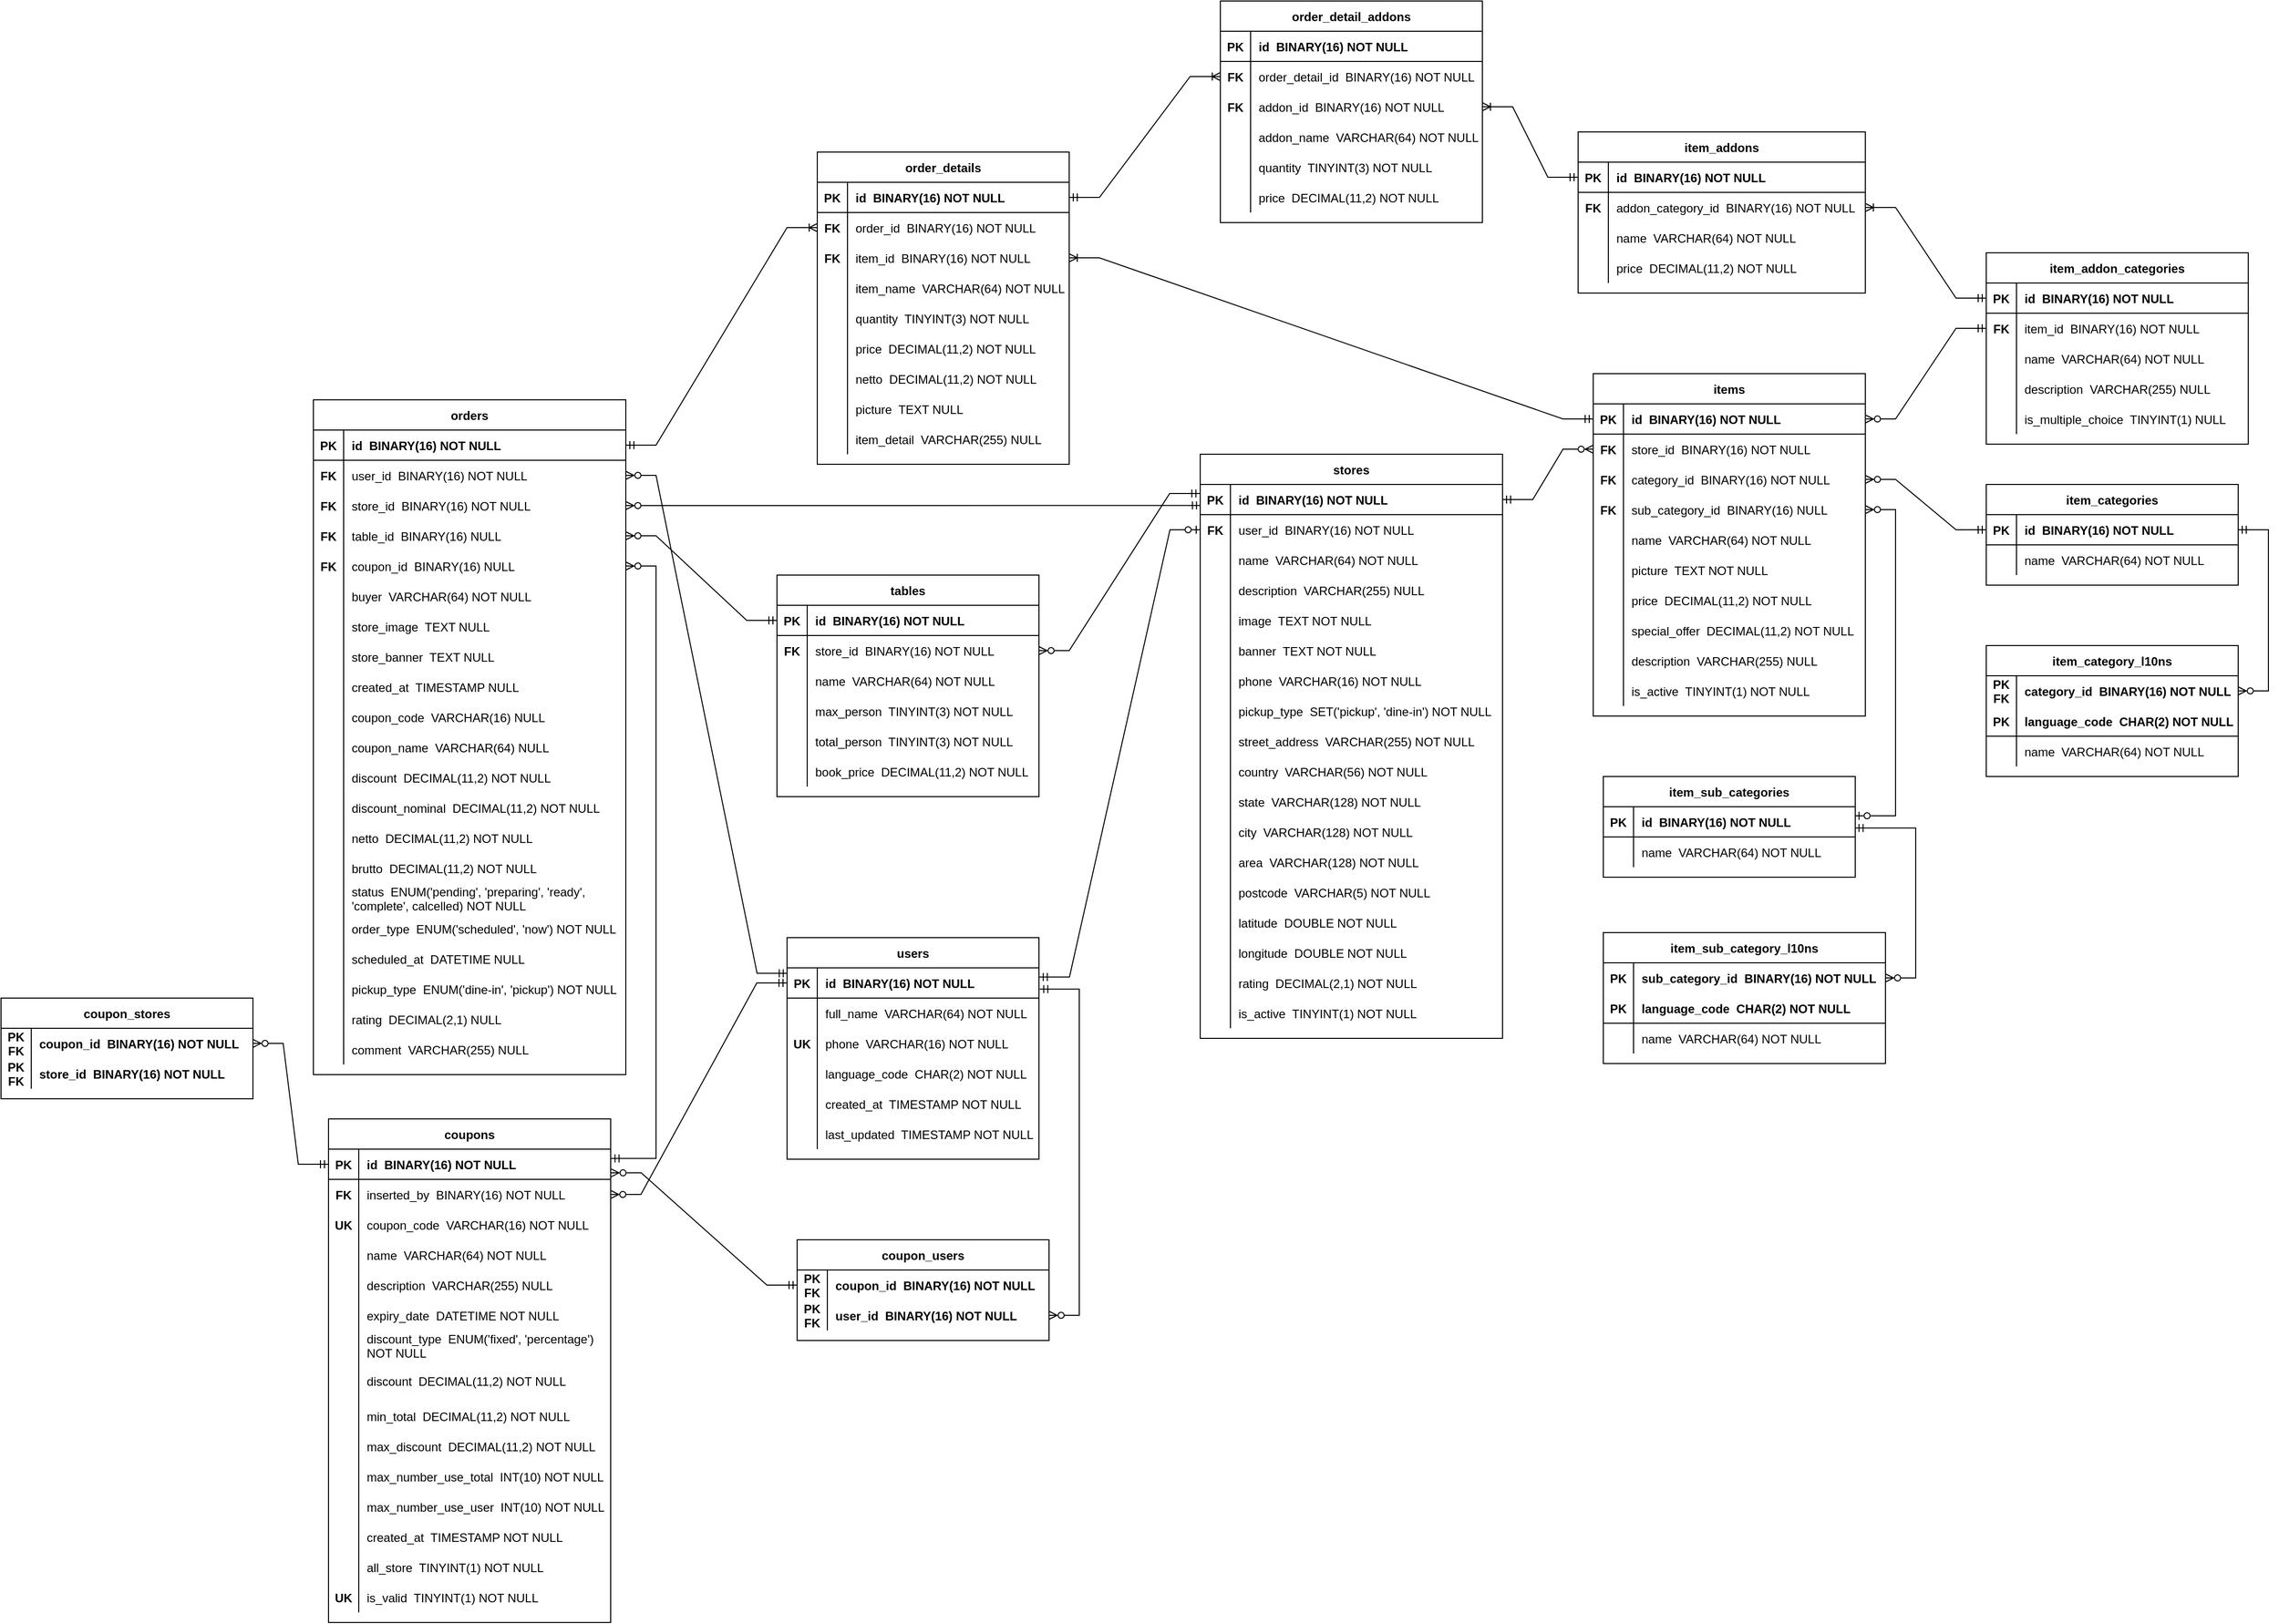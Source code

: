 <mxfile version="17.3.0" type="device"><diagram id="R2lEEEUBdFMjLlhIrx00" name="Page-1"><mxGraphModel dx="5748" dy="4656" grid="1" gridSize="10" guides="1" tooltips="1" connect="1" arrows="1" fold="1" page="1" pageScale="1" pageWidth="850" pageHeight="1100" math="0" shadow="0" extFonts="Permanent Marker^https://fonts.googleapis.com/css?family=Permanent+Marker"><root><mxCell id="0"/><mxCell id="1" parent="0"/><mxCell id="YqA03sNZyJZMe6RY2Xyx-1" value="users" style="shape=table;startSize=30;container=1;collapsible=1;childLayout=tableLayout;fixedRows=1;rowLines=0;fontStyle=1;align=center;resizeLast=1;" parent="1" vertex="1"><mxGeometry x="-2520" y="-870" width="250" height="220" as="geometry"/></mxCell><mxCell id="YqA03sNZyJZMe6RY2Xyx-2" value="" style="shape=tableRow;horizontal=0;startSize=0;swimlaneHead=0;swimlaneBody=0;fillColor=none;collapsible=0;dropTarget=0;points=[[0,0.5],[1,0.5]];portConstraint=eastwest;top=0;left=0;right=0;bottom=1;" parent="YqA03sNZyJZMe6RY2Xyx-1" vertex="1"><mxGeometry y="30" width="250" height="30" as="geometry"/></mxCell><mxCell id="YqA03sNZyJZMe6RY2Xyx-3" value="PK" style="shape=partialRectangle;connectable=0;fillColor=none;top=0;left=0;bottom=0;right=0;fontStyle=1;overflow=hidden;" parent="YqA03sNZyJZMe6RY2Xyx-2" vertex="1"><mxGeometry width="30" height="30" as="geometry"><mxRectangle width="30" height="30" as="alternateBounds"/></mxGeometry></mxCell><mxCell id="YqA03sNZyJZMe6RY2Xyx-4" value="id  BINARY(16) NOT NULL" style="shape=partialRectangle;connectable=0;fillColor=none;top=0;left=0;bottom=0;right=0;align=left;spacingLeft=6;fontStyle=1;overflow=hidden;" parent="YqA03sNZyJZMe6RY2Xyx-2" vertex="1"><mxGeometry x="30" width="220" height="30" as="geometry"><mxRectangle width="220" height="30" as="alternateBounds"/></mxGeometry></mxCell><mxCell id="YqA03sNZyJZMe6RY2Xyx-5" value="" style="shape=tableRow;horizontal=0;startSize=0;swimlaneHead=0;swimlaneBody=0;fillColor=none;collapsible=0;dropTarget=0;points=[[0,0.5],[1,0.5]];portConstraint=eastwest;top=0;left=0;right=0;bottom=0;" parent="YqA03sNZyJZMe6RY2Xyx-1" vertex="1"><mxGeometry y="60" width="250" height="30" as="geometry"/></mxCell><mxCell id="YqA03sNZyJZMe6RY2Xyx-6" value="" style="shape=partialRectangle;connectable=0;fillColor=none;top=0;left=0;bottom=0;right=0;editable=1;overflow=hidden;" parent="YqA03sNZyJZMe6RY2Xyx-5" vertex="1"><mxGeometry width="30" height="30" as="geometry"><mxRectangle width="30" height="30" as="alternateBounds"/></mxGeometry></mxCell><mxCell id="YqA03sNZyJZMe6RY2Xyx-7" value="full_name  VARCHAR(64) NOT NULL" style="shape=partialRectangle;connectable=0;fillColor=none;top=0;left=0;bottom=0;right=0;align=left;spacingLeft=6;overflow=hidden;" parent="YqA03sNZyJZMe6RY2Xyx-5" vertex="1"><mxGeometry x="30" width="220" height="30" as="geometry"><mxRectangle width="220" height="30" as="alternateBounds"/></mxGeometry></mxCell><mxCell id="YqA03sNZyJZMe6RY2Xyx-8" value="" style="shape=tableRow;horizontal=0;startSize=0;swimlaneHead=0;swimlaneBody=0;fillColor=none;collapsible=0;dropTarget=0;points=[[0,0.5],[1,0.5]];portConstraint=eastwest;top=0;left=0;right=0;bottom=0;" parent="YqA03sNZyJZMe6RY2Xyx-1" vertex="1"><mxGeometry y="90" width="250" height="30" as="geometry"/></mxCell><mxCell id="YqA03sNZyJZMe6RY2Xyx-9" value="UK" style="shape=partialRectangle;connectable=0;fillColor=none;top=0;left=0;bottom=0;right=0;editable=1;overflow=hidden;fontStyle=1" parent="YqA03sNZyJZMe6RY2Xyx-8" vertex="1"><mxGeometry width="30" height="30" as="geometry"><mxRectangle width="30" height="30" as="alternateBounds"/></mxGeometry></mxCell><mxCell id="YqA03sNZyJZMe6RY2Xyx-10" value="phone  VARCHAR(16) NOT NULL" style="shape=partialRectangle;connectable=0;fillColor=none;top=0;left=0;bottom=0;right=0;align=left;spacingLeft=6;overflow=hidden;" parent="YqA03sNZyJZMe6RY2Xyx-8" vertex="1"><mxGeometry x="30" width="220" height="30" as="geometry"><mxRectangle width="220" height="30" as="alternateBounds"/></mxGeometry></mxCell><mxCell id="YqA03sNZyJZMe6RY2Xyx-11" value="" style="shape=tableRow;horizontal=0;startSize=0;swimlaneHead=0;swimlaneBody=0;fillColor=none;collapsible=0;dropTarget=0;points=[[0,0.5],[1,0.5]];portConstraint=eastwest;top=0;left=0;right=0;bottom=0;" parent="YqA03sNZyJZMe6RY2Xyx-1" vertex="1"><mxGeometry y="120" width="250" height="30" as="geometry"/></mxCell><mxCell id="YqA03sNZyJZMe6RY2Xyx-12" value="" style="shape=partialRectangle;connectable=0;fillColor=none;top=0;left=0;bottom=0;right=0;editable=1;overflow=hidden;" parent="YqA03sNZyJZMe6RY2Xyx-11" vertex="1"><mxGeometry width="30" height="30" as="geometry"><mxRectangle width="30" height="30" as="alternateBounds"/></mxGeometry></mxCell><mxCell id="YqA03sNZyJZMe6RY2Xyx-13" value="language_code  CHAR(2) NOT NULL" style="shape=partialRectangle;connectable=0;fillColor=none;top=0;left=0;bottom=0;right=0;align=left;spacingLeft=6;overflow=hidden;" parent="YqA03sNZyJZMe6RY2Xyx-11" vertex="1"><mxGeometry x="30" width="220" height="30" as="geometry"><mxRectangle width="220" height="30" as="alternateBounds"/></mxGeometry></mxCell><mxCell id="YqA03sNZyJZMe6RY2Xyx-14" value="" style="shape=tableRow;horizontal=0;startSize=0;swimlaneHead=0;swimlaneBody=0;fillColor=none;collapsible=0;dropTarget=0;points=[[0,0.5],[1,0.5]];portConstraint=eastwest;top=0;left=0;right=0;bottom=0;" parent="YqA03sNZyJZMe6RY2Xyx-1" vertex="1"><mxGeometry y="150" width="250" height="30" as="geometry"/></mxCell><mxCell id="YqA03sNZyJZMe6RY2Xyx-15" value="" style="shape=partialRectangle;connectable=0;fillColor=none;top=0;left=0;bottom=0;right=0;editable=1;overflow=hidden;" parent="YqA03sNZyJZMe6RY2Xyx-14" vertex="1"><mxGeometry width="30" height="30" as="geometry"><mxRectangle width="30" height="30" as="alternateBounds"/></mxGeometry></mxCell><mxCell id="YqA03sNZyJZMe6RY2Xyx-16" value="created_at  TIMESTAMP NOT NULL" style="shape=partialRectangle;connectable=0;fillColor=none;top=0;left=0;bottom=0;right=0;align=left;spacingLeft=6;overflow=hidden;" parent="YqA03sNZyJZMe6RY2Xyx-14" vertex="1"><mxGeometry x="30" width="220" height="30" as="geometry"><mxRectangle width="220" height="30" as="alternateBounds"/></mxGeometry></mxCell><mxCell id="YqA03sNZyJZMe6RY2Xyx-17" value="" style="shape=tableRow;horizontal=0;startSize=0;swimlaneHead=0;swimlaneBody=0;fillColor=none;collapsible=0;dropTarget=0;points=[[0,0.5],[1,0.5]];portConstraint=eastwest;top=0;left=0;right=0;bottom=0;" parent="YqA03sNZyJZMe6RY2Xyx-1" vertex="1"><mxGeometry y="180" width="250" height="30" as="geometry"/></mxCell><mxCell id="YqA03sNZyJZMe6RY2Xyx-18" value="" style="shape=partialRectangle;connectable=0;fillColor=none;top=0;left=0;bottom=0;right=0;editable=1;overflow=hidden;" parent="YqA03sNZyJZMe6RY2Xyx-17" vertex="1"><mxGeometry width="30" height="30" as="geometry"><mxRectangle width="30" height="30" as="alternateBounds"/></mxGeometry></mxCell><mxCell id="YqA03sNZyJZMe6RY2Xyx-19" value="last_updated  TIMESTAMP NOT NULL" style="shape=partialRectangle;connectable=0;fillColor=none;top=0;left=0;bottom=0;right=0;align=left;spacingLeft=6;overflow=hidden;" parent="YqA03sNZyJZMe6RY2Xyx-17" vertex="1"><mxGeometry x="30" width="220" height="30" as="geometry"><mxRectangle width="220" height="30" as="alternateBounds"/></mxGeometry></mxCell><mxCell id="YqA03sNZyJZMe6RY2Xyx-20" value="stores" style="shape=table;startSize=30;container=1;collapsible=1;childLayout=tableLayout;fixedRows=1;rowLines=0;fontStyle=1;align=center;resizeLast=1;" parent="1" vertex="1"><mxGeometry x="-2110" y="-1350" width="300" height="580" as="geometry"/></mxCell><mxCell id="YqA03sNZyJZMe6RY2Xyx-21" value="" style="shape=tableRow;horizontal=0;startSize=0;swimlaneHead=0;swimlaneBody=0;fillColor=none;collapsible=0;dropTarget=0;points=[[0,0.5],[1,0.5]];portConstraint=eastwest;top=0;left=0;right=0;bottom=1;fontStyle=0" parent="YqA03sNZyJZMe6RY2Xyx-20" vertex="1"><mxGeometry y="30" width="300" height="30" as="geometry"/></mxCell><mxCell id="YqA03sNZyJZMe6RY2Xyx-22" value="PK" style="shape=partialRectangle;connectable=0;fillColor=none;top=0;left=0;bottom=0;right=0;fontStyle=1;overflow=hidden;" parent="YqA03sNZyJZMe6RY2Xyx-21" vertex="1"><mxGeometry width="30" height="30" as="geometry"><mxRectangle width="30" height="30" as="alternateBounds"/></mxGeometry></mxCell><mxCell id="YqA03sNZyJZMe6RY2Xyx-23" value="id  BINARY(16) NOT NULL" style="shape=partialRectangle;connectable=0;fillColor=none;top=0;left=0;bottom=0;right=0;align=left;spacingLeft=6;fontStyle=1;overflow=hidden;" parent="YqA03sNZyJZMe6RY2Xyx-21" vertex="1"><mxGeometry x="30" width="270" height="30" as="geometry"><mxRectangle width="270" height="30" as="alternateBounds"/></mxGeometry></mxCell><mxCell id="YqA03sNZyJZMe6RY2Xyx-24" value="" style="shape=tableRow;horizontal=0;startSize=0;swimlaneHead=0;swimlaneBody=0;fillColor=none;collapsible=0;dropTarget=0;points=[[0,0.5],[1,0.5]];portConstraint=eastwest;top=0;left=0;right=0;bottom=0;" parent="YqA03sNZyJZMe6RY2Xyx-20" vertex="1"><mxGeometry y="60" width="300" height="30" as="geometry"/></mxCell><mxCell id="YqA03sNZyJZMe6RY2Xyx-25" value="FK" style="shape=partialRectangle;connectable=0;fillColor=none;top=0;left=0;bottom=0;right=0;editable=1;overflow=hidden;fontStyle=1" parent="YqA03sNZyJZMe6RY2Xyx-24" vertex="1"><mxGeometry width="30" height="30" as="geometry"><mxRectangle width="30" height="30" as="alternateBounds"/></mxGeometry></mxCell><mxCell id="YqA03sNZyJZMe6RY2Xyx-26" value="user_id  BINARY(16) NOT NULL" style="shape=partialRectangle;connectable=0;fillColor=none;top=0;left=0;bottom=0;right=0;align=left;spacingLeft=6;overflow=hidden;" parent="YqA03sNZyJZMe6RY2Xyx-24" vertex="1"><mxGeometry x="30" width="270" height="30" as="geometry"><mxRectangle width="270" height="30" as="alternateBounds"/></mxGeometry></mxCell><mxCell id="YqA03sNZyJZMe6RY2Xyx-27" value="" style="shape=tableRow;horizontal=0;startSize=0;swimlaneHead=0;swimlaneBody=0;fillColor=none;collapsible=0;dropTarget=0;points=[[0,0.5],[1,0.5]];portConstraint=eastwest;top=0;left=0;right=0;bottom=0;" parent="YqA03sNZyJZMe6RY2Xyx-20" vertex="1"><mxGeometry y="90" width="300" height="30" as="geometry"/></mxCell><mxCell id="YqA03sNZyJZMe6RY2Xyx-28" value="" style="shape=partialRectangle;connectable=0;fillColor=none;top=0;left=0;bottom=0;right=0;editable=1;overflow=hidden;" parent="YqA03sNZyJZMe6RY2Xyx-27" vertex="1"><mxGeometry width="30" height="30" as="geometry"><mxRectangle width="30" height="30" as="alternateBounds"/></mxGeometry></mxCell><mxCell id="YqA03sNZyJZMe6RY2Xyx-29" value="name  VARCHAR(64) NOT NULL" style="shape=partialRectangle;connectable=0;fillColor=none;top=0;left=0;bottom=0;right=0;align=left;spacingLeft=6;overflow=hidden;" parent="YqA03sNZyJZMe6RY2Xyx-27" vertex="1"><mxGeometry x="30" width="270" height="30" as="geometry"><mxRectangle width="270" height="30" as="alternateBounds"/></mxGeometry></mxCell><mxCell id="YqA03sNZyJZMe6RY2Xyx-30" value="" style="shape=tableRow;horizontal=0;startSize=0;swimlaneHead=0;swimlaneBody=0;fillColor=none;collapsible=0;dropTarget=0;points=[[0,0.5],[1,0.5]];portConstraint=eastwest;top=0;left=0;right=0;bottom=0;" parent="YqA03sNZyJZMe6RY2Xyx-20" vertex="1"><mxGeometry y="120" width="300" height="30" as="geometry"/></mxCell><mxCell id="YqA03sNZyJZMe6RY2Xyx-31" value="" style="shape=partialRectangle;connectable=0;fillColor=none;top=0;left=0;bottom=0;right=0;editable=1;overflow=hidden;" parent="YqA03sNZyJZMe6RY2Xyx-30" vertex="1"><mxGeometry width="30" height="30" as="geometry"><mxRectangle width="30" height="30" as="alternateBounds"/></mxGeometry></mxCell><mxCell id="YqA03sNZyJZMe6RY2Xyx-32" value="description  VARCHAR(255) NULL" style="shape=partialRectangle;connectable=0;fillColor=none;top=0;left=0;bottom=0;right=0;align=left;spacingLeft=6;overflow=hidden;" parent="YqA03sNZyJZMe6RY2Xyx-30" vertex="1"><mxGeometry x="30" width="270" height="30" as="geometry"><mxRectangle width="270" height="30" as="alternateBounds"/></mxGeometry></mxCell><mxCell id="YqA03sNZyJZMe6RY2Xyx-63" value="" style="shape=tableRow;horizontal=0;startSize=0;swimlaneHead=0;swimlaneBody=0;fillColor=none;collapsible=0;dropTarget=0;points=[[0,0.5],[1,0.5]];portConstraint=eastwest;top=0;left=0;right=0;bottom=0;" parent="YqA03sNZyJZMe6RY2Xyx-20" vertex="1"><mxGeometry y="150" width="300" height="30" as="geometry"/></mxCell><mxCell id="YqA03sNZyJZMe6RY2Xyx-64" value="" style="shape=partialRectangle;connectable=0;fillColor=none;top=0;left=0;bottom=0;right=0;editable=1;overflow=hidden;" parent="YqA03sNZyJZMe6RY2Xyx-63" vertex="1"><mxGeometry width="30" height="30" as="geometry"><mxRectangle width="30" height="30" as="alternateBounds"/></mxGeometry></mxCell><mxCell id="YqA03sNZyJZMe6RY2Xyx-65" value="image  TEXT NOT NULL" style="shape=partialRectangle;connectable=0;fillColor=none;top=0;left=0;bottom=0;right=0;align=left;spacingLeft=6;overflow=hidden;" parent="YqA03sNZyJZMe6RY2Xyx-63" vertex="1"><mxGeometry x="30" width="270" height="30" as="geometry"><mxRectangle width="270" height="30" as="alternateBounds"/></mxGeometry></mxCell><mxCell id="YqA03sNZyJZMe6RY2Xyx-66" value="" style="shape=tableRow;horizontal=0;startSize=0;swimlaneHead=0;swimlaneBody=0;fillColor=none;collapsible=0;dropTarget=0;points=[[0,0.5],[1,0.5]];portConstraint=eastwest;top=0;left=0;right=0;bottom=0;" parent="YqA03sNZyJZMe6RY2Xyx-20" vertex="1"><mxGeometry y="180" width="300" height="30" as="geometry"/></mxCell><mxCell id="YqA03sNZyJZMe6RY2Xyx-67" value="" style="shape=partialRectangle;connectable=0;fillColor=none;top=0;left=0;bottom=0;right=0;editable=1;overflow=hidden;" parent="YqA03sNZyJZMe6RY2Xyx-66" vertex="1"><mxGeometry width="30" height="30" as="geometry"><mxRectangle width="30" height="30" as="alternateBounds"/></mxGeometry></mxCell><mxCell id="YqA03sNZyJZMe6RY2Xyx-68" value="banner  TEXT NOT NULL" style="shape=partialRectangle;connectable=0;fillColor=none;top=0;left=0;bottom=0;right=0;align=left;spacingLeft=6;overflow=hidden;" parent="YqA03sNZyJZMe6RY2Xyx-66" vertex="1"><mxGeometry x="30" width="270" height="30" as="geometry"><mxRectangle width="270" height="30" as="alternateBounds"/></mxGeometry></mxCell><mxCell id="YqA03sNZyJZMe6RY2Xyx-36" value="" style="shape=tableRow;horizontal=0;startSize=0;swimlaneHead=0;swimlaneBody=0;fillColor=none;collapsible=0;dropTarget=0;points=[[0,0.5],[1,0.5]];portConstraint=eastwest;top=0;left=0;right=0;bottom=0;" parent="YqA03sNZyJZMe6RY2Xyx-20" vertex="1"><mxGeometry y="210" width="300" height="30" as="geometry"/></mxCell><mxCell id="YqA03sNZyJZMe6RY2Xyx-37" value="" style="shape=partialRectangle;connectable=0;fillColor=none;top=0;left=0;bottom=0;right=0;editable=1;overflow=hidden;" parent="YqA03sNZyJZMe6RY2Xyx-36" vertex="1"><mxGeometry width="30" height="30" as="geometry"><mxRectangle width="30" height="30" as="alternateBounds"/></mxGeometry></mxCell><mxCell id="YqA03sNZyJZMe6RY2Xyx-38" value="phone  VARCHAR(16) NOT NULL" style="shape=partialRectangle;connectable=0;fillColor=none;top=0;left=0;bottom=0;right=0;align=left;spacingLeft=6;overflow=hidden;" parent="YqA03sNZyJZMe6RY2Xyx-36" vertex="1"><mxGeometry x="30" width="270" height="30" as="geometry"><mxRectangle width="270" height="30" as="alternateBounds"/></mxGeometry></mxCell><mxCell id="YqA03sNZyJZMe6RY2Xyx-253" value="" style="shape=tableRow;horizontal=0;startSize=0;swimlaneHead=0;swimlaneBody=0;fillColor=none;collapsible=0;dropTarget=0;points=[[0,0.5],[1,0.5]];portConstraint=eastwest;top=0;left=0;right=0;bottom=0;" parent="YqA03sNZyJZMe6RY2Xyx-20" vertex="1"><mxGeometry y="240" width="300" height="30" as="geometry"/></mxCell><mxCell id="YqA03sNZyJZMe6RY2Xyx-254" value="" style="shape=partialRectangle;connectable=0;fillColor=none;top=0;left=0;bottom=0;right=0;editable=1;overflow=hidden;" parent="YqA03sNZyJZMe6RY2Xyx-253" vertex="1"><mxGeometry width="30" height="30" as="geometry"><mxRectangle width="30" height="30" as="alternateBounds"/></mxGeometry></mxCell><mxCell id="YqA03sNZyJZMe6RY2Xyx-255" value="pickup_type  SET('pickup', 'dine-in') NOT NULL" style="shape=partialRectangle;connectable=0;fillColor=none;top=0;left=0;bottom=0;right=0;align=left;spacingLeft=6;overflow=hidden;" parent="YqA03sNZyJZMe6RY2Xyx-253" vertex="1"><mxGeometry x="30" width="270" height="30" as="geometry"><mxRectangle width="270" height="30" as="alternateBounds"/></mxGeometry></mxCell><mxCell id="YqA03sNZyJZMe6RY2Xyx-33" value="" style="shape=tableRow;horizontal=0;startSize=0;swimlaneHead=0;swimlaneBody=0;fillColor=none;collapsible=0;dropTarget=0;points=[[0,0.5],[1,0.5]];portConstraint=eastwest;top=0;left=0;right=0;bottom=0;" parent="YqA03sNZyJZMe6RY2Xyx-20" vertex="1"><mxGeometry y="270" width="300" height="30" as="geometry"/></mxCell><mxCell id="YqA03sNZyJZMe6RY2Xyx-34" value="" style="shape=partialRectangle;connectable=0;fillColor=none;top=0;left=0;bottom=0;right=0;editable=1;overflow=hidden;" parent="YqA03sNZyJZMe6RY2Xyx-33" vertex="1"><mxGeometry width="30" height="30" as="geometry"><mxRectangle width="30" height="30" as="alternateBounds"/></mxGeometry></mxCell><mxCell id="YqA03sNZyJZMe6RY2Xyx-35" value="street_address  VARCHAR(255) NOT NULL" style="shape=partialRectangle;connectable=0;fillColor=none;top=0;left=0;bottom=0;right=0;align=left;spacingLeft=6;overflow=hidden;" parent="YqA03sNZyJZMe6RY2Xyx-33" vertex="1"><mxGeometry x="30" width="270" height="30" as="geometry"><mxRectangle width="270" height="30" as="alternateBounds"/></mxGeometry></mxCell><mxCell id="YqA03sNZyJZMe6RY2Xyx-42" value="" style="shape=tableRow;horizontal=0;startSize=0;swimlaneHead=0;swimlaneBody=0;fillColor=none;collapsible=0;dropTarget=0;points=[[0,0.5],[1,0.5]];portConstraint=eastwest;top=0;left=0;right=0;bottom=0;" parent="YqA03sNZyJZMe6RY2Xyx-20" vertex="1"><mxGeometry y="300" width="300" height="30" as="geometry"/></mxCell><mxCell id="YqA03sNZyJZMe6RY2Xyx-43" value="" style="shape=partialRectangle;connectable=0;fillColor=none;top=0;left=0;bottom=0;right=0;editable=1;overflow=hidden;" parent="YqA03sNZyJZMe6RY2Xyx-42" vertex="1"><mxGeometry width="30" height="30" as="geometry"><mxRectangle width="30" height="30" as="alternateBounds"/></mxGeometry></mxCell><mxCell id="YqA03sNZyJZMe6RY2Xyx-44" value="country  VARCHAR(56) NOT NULL" style="shape=partialRectangle;connectable=0;fillColor=none;top=0;left=0;bottom=0;right=0;align=left;spacingLeft=6;overflow=hidden;" parent="YqA03sNZyJZMe6RY2Xyx-42" vertex="1"><mxGeometry x="30" width="270" height="30" as="geometry"><mxRectangle width="270" height="30" as="alternateBounds"/></mxGeometry></mxCell><mxCell id="YqA03sNZyJZMe6RY2Xyx-45" value="" style="shape=tableRow;horizontal=0;startSize=0;swimlaneHead=0;swimlaneBody=0;fillColor=none;collapsible=0;dropTarget=0;points=[[0,0.5],[1,0.5]];portConstraint=eastwest;top=0;left=0;right=0;bottom=0;" parent="YqA03sNZyJZMe6RY2Xyx-20" vertex="1"><mxGeometry y="330" width="300" height="30" as="geometry"/></mxCell><mxCell id="YqA03sNZyJZMe6RY2Xyx-46" value="" style="shape=partialRectangle;connectable=0;fillColor=none;top=0;left=0;bottom=0;right=0;editable=1;overflow=hidden;" parent="YqA03sNZyJZMe6RY2Xyx-45" vertex="1"><mxGeometry width="30" height="30" as="geometry"><mxRectangle width="30" height="30" as="alternateBounds"/></mxGeometry></mxCell><mxCell id="YqA03sNZyJZMe6RY2Xyx-47" value="state  VARCHAR(128) NOT NULL" style="shape=partialRectangle;connectable=0;fillColor=none;top=0;left=0;bottom=0;right=0;align=left;spacingLeft=6;overflow=hidden;" parent="YqA03sNZyJZMe6RY2Xyx-45" vertex="1"><mxGeometry x="30" width="270" height="30" as="geometry"><mxRectangle width="270" height="30" as="alternateBounds"/></mxGeometry></mxCell><mxCell id="YqA03sNZyJZMe6RY2Xyx-48" value="" style="shape=tableRow;horizontal=0;startSize=0;swimlaneHead=0;swimlaneBody=0;fillColor=none;collapsible=0;dropTarget=0;points=[[0,0.5],[1,0.5]];portConstraint=eastwest;top=0;left=0;right=0;bottom=0;" parent="YqA03sNZyJZMe6RY2Xyx-20" vertex="1"><mxGeometry y="360" width="300" height="30" as="geometry"/></mxCell><mxCell id="YqA03sNZyJZMe6RY2Xyx-49" value="" style="shape=partialRectangle;connectable=0;fillColor=none;top=0;left=0;bottom=0;right=0;editable=1;overflow=hidden;" parent="YqA03sNZyJZMe6RY2Xyx-48" vertex="1"><mxGeometry width="30" height="30" as="geometry"><mxRectangle width="30" height="30" as="alternateBounds"/></mxGeometry></mxCell><mxCell id="YqA03sNZyJZMe6RY2Xyx-50" value="city  VARCHAR(128) NOT NULL" style="shape=partialRectangle;connectable=0;fillColor=none;top=0;left=0;bottom=0;right=0;align=left;spacingLeft=6;overflow=hidden;" parent="YqA03sNZyJZMe6RY2Xyx-48" vertex="1"><mxGeometry x="30" width="270" height="30" as="geometry"><mxRectangle width="270" height="30" as="alternateBounds"/></mxGeometry></mxCell><mxCell id="YqA03sNZyJZMe6RY2Xyx-51" value="" style="shape=tableRow;horizontal=0;startSize=0;swimlaneHead=0;swimlaneBody=0;fillColor=none;collapsible=0;dropTarget=0;points=[[0,0.5],[1,0.5]];portConstraint=eastwest;top=0;left=0;right=0;bottom=0;" parent="YqA03sNZyJZMe6RY2Xyx-20" vertex="1"><mxGeometry y="390" width="300" height="30" as="geometry"/></mxCell><mxCell id="YqA03sNZyJZMe6RY2Xyx-52" value="" style="shape=partialRectangle;connectable=0;fillColor=none;top=0;left=0;bottom=0;right=0;editable=1;overflow=hidden;" parent="YqA03sNZyJZMe6RY2Xyx-51" vertex="1"><mxGeometry width="30" height="30" as="geometry"><mxRectangle width="30" height="30" as="alternateBounds"/></mxGeometry></mxCell><mxCell id="YqA03sNZyJZMe6RY2Xyx-53" value="area  VARCHAR(128) NOT NULL" style="shape=partialRectangle;connectable=0;fillColor=none;top=0;left=0;bottom=0;right=0;align=left;spacingLeft=6;overflow=hidden;" parent="YqA03sNZyJZMe6RY2Xyx-51" vertex="1"><mxGeometry x="30" width="270" height="30" as="geometry"><mxRectangle width="270" height="30" as="alternateBounds"/></mxGeometry></mxCell><mxCell id="YqA03sNZyJZMe6RY2Xyx-54" value="" style="shape=tableRow;horizontal=0;startSize=0;swimlaneHead=0;swimlaneBody=0;fillColor=none;collapsible=0;dropTarget=0;points=[[0,0.5],[1,0.5]];portConstraint=eastwest;top=0;left=0;right=0;bottom=0;" parent="YqA03sNZyJZMe6RY2Xyx-20" vertex="1"><mxGeometry y="420" width="300" height="30" as="geometry"/></mxCell><mxCell id="YqA03sNZyJZMe6RY2Xyx-55" value="" style="shape=partialRectangle;connectable=0;fillColor=none;top=0;left=0;bottom=0;right=0;editable=1;overflow=hidden;" parent="YqA03sNZyJZMe6RY2Xyx-54" vertex="1"><mxGeometry width="30" height="30" as="geometry"><mxRectangle width="30" height="30" as="alternateBounds"/></mxGeometry></mxCell><mxCell id="YqA03sNZyJZMe6RY2Xyx-56" value="postcode  VARCHAR(5) NOT NULL" style="shape=partialRectangle;connectable=0;fillColor=none;top=0;left=0;bottom=0;right=0;align=left;spacingLeft=6;overflow=hidden;" parent="YqA03sNZyJZMe6RY2Xyx-54" vertex="1"><mxGeometry x="30" width="270" height="30" as="geometry"><mxRectangle width="270" height="30" as="alternateBounds"/></mxGeometry></mxCell><mxCell id="YqA03sNZyJZMe6RY2Xyx-57" value="" style="shape=tableRow;horizontal=0;startSize=0;swimlaneHead=0;swimlaneBody=0;fillColor=none;collapsible=0;dropTarget=0;points=[[0,0.5],[1,0.5]];portConstraint=eastwest;top=0;left=0;right=0;bottom=0;" parent="YqA03sNZyJZMe6RY2Xyx-20" vertex="1"><mxGeometry y="450" width="300" height="30" as="geometry"/></mxCell><mxCell id="YqA03sNZyJZMe6RY2Xyx-58" value="" style="shape=partialRectangle;connectable=0;fillColor=none;top=0;left=0;bottom=0;right=0;editable=1;overflow=hidden;" parent="YqA03sNZyJZMe6RY2Xyx-57" vertex="1"><mxGeometry width="30" height="30" as="geometry"><mxRectangle width="30" height="30" as="alternateBounds"/></mxGeometry></mxCell><mxCell id="YqA03sNZyJZMe6RY2Xyx-59" value="latitude  DOUBLE NOT NULL" style="shape=partialRectangle;connectable=0;fillColor=none;top=0;left=0;bottom=0;right=0;align=left;spacingLeft=6;overflow=hidden;" parent="YqA03sNZyJZMe6RY2Xyx-57" vertex="1"><mxGeometry x="30" width="270" height="30" as="geometry"><mxRectangle width="270" height="30" as="alternateBounds"/></mxGeometry></mxCell><mxCell id="YqA03sNZyJZMe6RY2Xyx-60" value="" style="shape=tableRow;horizontal=0;startSize=0;swimlaneHead=0;swimlaneBody=0;fillColor=none;collapsible=0;dropTarget=0;points=[[0,0.5],[1,0.5]];portConstraint=eastwest;top=0;left=0;right=0;bottom=0;" parent="YqA03sNZyJZMe6RY2Xyx-20" vertex="1"><mxGeometry y="480" width="300" height="30" as="geometry"/></mxCell><mxCell id="YqA03sNZyJZMe6RY2Xyx-61" value="" style="shape=partialRectangle;connectable=0;fillColor=none;top=0;left=0;bottom=0;right=0;editable=1;overflow=hidden;" parent="YqA03sNZyJZMe6RY2Xyx-60" vertex="1"><mxGeometry width="30" height="30" as="geometry"><mxRectangle width="30" height="30" as="alternateBounds"/></mxGeometry></mxCell><mxCell id="YqA03sNZyJZMe6RY2Xyx-62" value="longitude  DOUBLE NOT NULL" style="shape=partialRectangle;connectable=0;fillColor=none;top=0;left=0;bottom=0;right=0;align=left;spacingLeft=6;overflow=hidden;" parent="YqA03sNZyJZMe6RY2Xyx-60" vertex="1"><mxGeometry x="30" width="270" height="30" as="geometry"><mxRectangle width="270" height="30" as="alternateBounds"/></mxGeometry></mxCell><mxCell id="YqA03sNZyJZMe6RY2Xyx-69" value="" style="shape=tableRow;horizontal=0;startSize=0;swimlaneHead=0;swimlaneBody=0;fillColor=none;collapsible=0;dropTarget=0;points=[[0,0.5],[1,0.5]];portConstraint=eastwest;top=0;left=0;right=0;bottom=0;" parent="YqA03sNZyJZMe6RY2Xyx-20" vertex="1"><mxGeometry y="510" width="300" height="30" as="geometry"/></mxCell><mxCell id="YqA03sNZyJZMe6RY2Xyx-70" value="" style="shape=partialRectangle;connectable=0;fillColor=none;top=0;left=0;bottom=0;right=0;editable=1;overflow=hidden;" parent="YqA03sNZyJZMe6RY2Xyx-69" vertex="1"><mxGeometry width="30" height="30" as="geometry"><mxRectangle width="30" height="30" as="alternateBounds"/></mxGeometry></mxCell><mxCell id="YqA03sNZyJZMe6RY2Xyx-71" value="rating  DECIMAL(2,1) NOT NULL" style="shape=partialRectangle;connectable=0;fillColor=none;top=0;left=0;bottom=0;right=0;align=left;spacingLeft=6;overflow=hidden;" parent="YqA03sNZyJZMe6RY2Xyx-69" vertex="1"><mxGeometry x="30" width="270" height="30" as="geometry"><mxRectangle width="270" height="30" as="alternateBounds"/></mxGeometry></mxCell><mxCell id="YqA03sNZyJZMe6RY2Xyx-72" value="" style="shape=tableRow;horizontal=0;startSize=0;swimlaneHead=0;swimlaneBody=0;fillColor=none;collapsible=0;dropTarget=0;points=[[0,0.5],[1,0.5]];portConstraint=eastwest;top=0;left=0;right=0;bottom=0;" parent="YqA03sNZyJZMe6RY2Xyx-20" vertex="1"><mxGeometry y="540" width="300" height="30" as="geometry"/></mxCell><mxCell id="YqA03sNZyJZMe6RY2Xyx-73" value="" style="shape=partialRectangle;connectable=0;fillColor=none;top=0;left=0;bottom=0;right=0;editable=1;overflow=hidden;" parent="YqA03sNZyJZMe6RY2Xyx-72" vertex="1"><mxGeometry width="30" height="30" as="geometry"><mxRectangle width="30" height="30" as="alternateBounds"/></mxGeometry></mxCell><mxCell id="YqA03sNZyJZMe6RY2Xyx-74" value="is_active  TINYINT(1) NOT NULL" style="shape=partialRectangle;connectable=0;fillColor=none;top=0;left=0;bottom=0;right=0;align=left;spacingLeft=6;overflow=hidden;" parent="YqA03sNZyJZMe6RY2Xyx-72" vertex="1"><mxGeometry x="30" width="270" height="30" as="geometry"><mxRectangle width="270" height="30" as="alternateBounds"/></mxGeometry></mxCell><mxCell id="YqA03sNZyJZMe6RY2Xyx-75" value="items" style="shape=table;startSize=30;container=1;collapsible=1;childLayout=tableLayout;fixedRows=1;rowLines=0;fontStyle=1;align=center;resizeLast=1;" parent="1" vertex="1"><mxGeometry x="-1720" y="-1430" width="270" height="340" as="geometry"/></mxCell><mxCell id="YqA03sNZyJZMe6RY2Xyx-76" value="" style="shape=tableRow;horizontal=0;startSize=0;swimlaneHead=0;swimlaneBody=0;fillColor=none;collapsible=0;dropTarget=0;points=[[0,0.5],[1,0.5]];portConstraint=eastwest;top=0;left=0;right=0;bottom=1;" parent="YqA03sNZyJZMe6RY2Xyx-75" vertex="1"><mxGeometry y="30" width="270" height="30" as="geometry"/></mxCell><mxCell id="YqA03sNZyJZMe6RY2Xyx-77" value="PK" style="shape=partialRectangle;connectable=0;fillColor=none;top=0;left=0;bottom=0;right=0;fontStyle=1;overflow=hidden;" parent="YqA03sNZyJZMe6RY2Xyx-76" vertex="1"><mxGeometry width="30" height="30" as="geometry"><mxRectangle width="30" height="30" as="alternateBounds"/></mxGeometry></mxCell><mxCell id="YqA03sNZyJZMe6RY2Xyx-78" value="id  BINARY(16) NOT NULL" style="shape=partialRectangle;connectable=0;fillColor=none;top=0;left=0;bottom=0;right=0;align=left;spacingLeft=6;fontStyle=1;overflow=hidden;" parent="YqA03sNZyJZMe6RY2Xyx-76" vertex="1"><mxGeometry x="30" width="240" height="30" as="geometry"><mxRectangle width="240" height="30" as="alternateBounds"/></mxGeometry></mxCell><mxCell id="YqA03sNZyJZMe6RY2Xyx-79" value="" style="shape=tableRow;horizontal=0;startSize=0;swimlaneHead=0;swimlaneBody=0;fillColor=none;collapsible=0;dropTarget=0;points=[[0,0.5],[1,0.5]];portConstraint=eastwest;top=0;left=0;right=0;bottom=0;" parent="YqA03sNZyJZMe6RY2Xyx-75" vertex="1"><mxGeometry y="60" width="270" height="30" as="geometry"/></mxCell><mxCell id="YqA03sNZyJZMe6RY2Xyx-80" value="FK" style="shape=partialRectangle;connectable=0;fillColor=none;top=0;left=0;bottom=0;right=0;editable=1;overflow=hidden;fontStyle=1" parent="YqA03sNZyJZMe6RY2Xyx-79" vertex="1"><mxGeometry width="30" height="30" as="geometry"><mxRectangle width="30" height="30" as="alternateBounds"/></mxGeometry></mxCell><mxCell id="YqA03sNZyJZMe6RY2Xyx-81" value="store_id  BINARY(16) NOT NULL" style="shape=partialRectangle;connectable=0;fillColor=none;top=0;left=0;bottom=0;right=0;align=left;spacingLeft=6;overflow=hidden;" parent="YqA03sNZyJZMe6RY2Xyx-79" vertex="1"><mxGeometry x="30" width="240" height="30" as="geometry"><mxRectangle width="240" height="30" as="alternateBounds"/></mxGeometry></mxCell><mxCell id="YqA03sNZyJZMe6RY2Xyx-82" value="" style="shape=tableRow;horizontal=0;startSize=0;swimlaneHead=0;swimlaneBody=0;fillColor=none;collapsible=0;dropTarget=0;points=[[0,0.5],[1,0.5]];portConstraint=eastwest;top=0;left=0;right=0;bottom=0;" parent="YqA03sNZyJZMe6RY2Xyx-75" vertex="1"><mxGeometry y="90" width="270" height="30" as="geometry"/></mxCell><mxCell id="YqA03sNZyJZMe6RY2Xyx-83" value="FK" style="shape=partialRectangle;connectable=0;fillColor=none;top=0;left=0;bottom=0;right=0;editable=1;overflow=hidden;fontStyle=1" parent="YqA03sNZyJZMe6RY2Xyx-82" vertex="1"><mxGeometry width="30" height="30" as="geometry"><mxRectangle width="30" height="30" as="alternateBounds"/></mxGeometry></mxCell><mxCell id="YqA03sNZyJZMe6RY2Xyx-84" value="category_id  BINARY(16) NOT NULL" style="shape=partialRectangle;connectable=0;fillColor=none;top=0;left=0;bottom=0;right=0;align=left;spacingLeft=6;overflow=hidden;" parent="YqA03sNZyJZMe6RY2Xyx-82" vertex="1"><mxGeometry x="30" width="240" height="30" as="geometry"><mxRectangle width="240" height="30" as="alternateBounds"/></mxGeometry></mxCell><mxCell id="YqA03sNZyJZMe6RY2Xyx-85" value="" style="shape=tableRow;horizontal=0;startSize=0;swimlaneHead=0;swimlaneBody=0;fillColor=none;collapsible=0;dropTarget=0;points=[[0,0.5],[1,0.5]];portConstraint=eastwest;top=0;left=0;right=0;bottom=0;" parent="YqA03sNZyJZMe6RY2Xyx-75" vertex="1"><mxGeometry y="120" width="270" height="30" as="geometry"/></mxCell><mxCell id="YqA03sNZyJZMe6RY2Xyx-86" value="FK" style="shape=partialRectangle;connectable=0;fillColor=none;top=0;left=0;bottom=0;right=0;editable=1;overflow=hidden;fontStyle=1" parent="YqA03sNZyJZMe6RY2Xyx-85" vertex="1"><mxGeometry width="30" height="30" as="geometry"><mxRectangle width="30" height="30" as="alternateBounds"/></mxGeometry></mxCell><mxCell id="YqA03sNZyJZMe6RY2Xyx-87" value="sub_category_id  BINARY(16) NULL" style="shape=partialRectangle;connectable=0;fillColor=none;top=0;left=0;bottom=0;right=0;align=left;spacingLeft=6;overflow=hidden;" parent="YqA03sNZyJZMe6RY2Xyx-85" vertex="1"><mxGeometry x="30" width="240" height="30" as="geometry"><mxRectangle width="240" height="30" as="alternateBounds"/></mxGeometry></mxCell><mxCell id="YqA03sNZyJZMe6RY2Xyx-88" value="" style="shape=tableRow;horizontal=0;startSize=0;swimlaneHead=0;swimlaneBody=0;fillColor=none;collapsible=0;dropTarget=0;points=[[0,0.5],[1,0.5]];portConstraint=eastwest;top=0;left=0;right=0;bottom=0;" parent="YqA03sNZyJZMe6RY2Xyx-75" vertex="1"><mxGeometry y="150" width="270" height="30" as="geometry"/></mxCell><mxCell id="YqA03sNZyJZMe6RY2Xyx-89" value="" style="shape=partialRectangle;connectable=0;fillColor=none;top=0;left=0;bottom=0;right=0;editable=1;overflow=hidden;" parent="YqA03sNZyJZMe6RY2Xyx-88" vertex="1"><mxGeometry width="30" height="30" as="geometry"><mxRectangle width="30" height="30" as="alternateBounds"/></mxGeometry></mxCell><mxCell id="YqA03sNZyJZMe6RY2Xyx-90" value="name  VARCHAR(64) NOT NULL" style="shape=partialRectangle;connectable=0;fillColor=none;top=0;left=0;bottom=0;right=0;align=left;spacingLeft=6;overflow=hidden;" parent="YqA03sNZyJZMe6RY2Xyx-88" vertex="1"><mxGeometry x="30" width="240" height="30" as="geometry"><mxRectangle width="240" height="30" as="alternateBounds"/></mxGeometry></mxCell><mxCell id="YqA03sNZyJZMe6RY2Xyx-91" value="" style="shape=tableRow;horizontal=0;startSize=0;swimlaneHead=0;swimlaneBody=0;fillColor=none;collapsible=0;dropTarget=0;points=[[0,0.5],[1,0.5]];portConstraint=eastwest;top=0;left=0;right=0;bottom=0;" parent="YqA03sNZyJZMe6RY2Xyx-75" vertex="1"><mxGeometry y="180" width="270" height="30" as="geometry"/></mxCell><mxCell id="YqA03sNZyJZMe6RY2Xyx-92" value="" style="shape=partialRectangle;connectable=0;fillColor=none;top=0;left=0;bottom=0;right=0;editable=1;overflow=hidden;" parent="YqA03sNZyJZMe6RY2Xyx-91" vertex="1"><mxGeometry width="30" height="30" as="geometry"><mxRectangle width="30" height="30" as="alternateBounds"/></mxGeometry></mxCell><mxCell id="YqA03sNZyJZMe6RY2Xyx-93" value="picture  TEXT NOT NULL" style="shape=partialRectangle;connectable=0;fillColor=none;top=0;left=0;bottom=0;right=0;align=left;spacingLeft=6;overflow=hidden;" parent="YqA03sNZyJZMe6RY2Xyx-91" vertex="1"><mxGeometry x="30" width="240" height="30" as="geometry"><mxRectangle width="240" height="30" as="alternateBounds"/></mxGeometry></mxCell><mxCell id="YqA03sNZyJZMe6RY2Xyx-94" value="" style="shape=tableRow;horizontal=0;startSize=0;swimlaneHead=0;swimlaneBody=0;fillColor=none;collapsible=0;dropTarget=0;points=[[0,0.5],[1,0.5]];portConstraint=eastwest;top=0;left=0;right=0;bottom=0;" parent="YqA03sNZyJZMe6RY2Xyx-75" vertex="1"><mxGeometry y="210" width="270" height="30" as="geometry"/></mxCell><mxCell id="YqA03sNZyJZMe6RY2Xyx-95" value="" style="shape=partialRectangle;connectable=0;fillColor=none;top=0;left=0;bottom=0;right=0;editable=1;overflow=hidden;" parent="YqA03sNZyJZMe6RY2Xyx-94" vertex="1"><mxGeometry width="30" height="30" as="geometry"><mxRectangle width="30" height="30" as="alternateBounds"/></mxGeometry></mxCell><mxCell id="YqA03sNZyJZMe6RY2Xyx-96" value="price  DECIMAL(11,2) NOT NULL" style="shape=partialRectangle;connectable=0;fillColor=none;top=0;left=0;bottom=0;right=0;align=left;spacingLeft=6;overflow=hidden;" parent="YqA03sNZyJZMe6RY2Xyx-94" vertex="1"><mxGeometry x="30" width="240" height="30" as="geometry"><mxRectangle width="240" height="30" as="alternateBounds"/></mxGeometry></mxCell><mxCell id="YqA03sNZyJZMe6RY2Xyx-97" value="" style="shape=tableRow;horizontal=0;startSize=0;swimlaneHead=0;swimlaneBody=0;fillColor=none;collapsible=0;dropTarget=0;points=[[0,0.5],[1,0.5]];portConstraint=eastwest;top=0;left=0;right=0;bottom=0;" parent="YqA03sNZyJZMe6RY2Xyx-75" vertex="1"><mxGeometry y="240" width="270" height="30" as="geometry"/></mxCell><mxCell id="YqA03sNZyJZMe6RY2Xyx-98" value="" style="shape=partialRectangle;connectable=0;fillColor=none;top=0;left=0;bottom=0;right=0;editable=1;overflow=hidden;" parent="YqA03sNZyJZMe6RY2Xyx-97" vertex="1"><mxGeometry width="30" height="30" as="geometry"><mxRectangle width="30" height="30" as="alternateBounds"/></mxGeometry></mxCell><mxCell id="YqA03sNZyJZMe6RY2Xyx-99" value="special_offer  DECIMAL(11,2) NOT NULL" style="shape=partialRectangle;connectable=0;fillColor=none;top=0;left=0;bottom=0;right=0;align=left;spacingLeft=6;overflow=hidden;" parent="YqA03sNZyJZMe6RY2Xyx-97" vertex="1"><mxGeometry x="30" width="240" height="30" as="geometry"><mxRectangle width="240" height="30" as="alternateBounds"/></mxGeometry></mxCell><mxCell id="YqA03sNZyJZMe6RY2Xyx-100" value="" style="shape=tableRow;horizontal=0;startSize=0;swimlaneHead=0;swimlaneBody=0;fillColor=none;collapsible=0;dropTarget=0;points=[[0,0.5],[1,0.5]];portConstraint=eastwest;top=0;left=0;right=0;bottom=0;" parent="YqA03sNZyJZMe6RY2Xyx-75" vertex="1"><mxGeometry y="270" width="270" height="30" as="geometry"/></mxCell><mxCell id="YqA03sNZyJZMe6RY2Xyx-101" value="" style="shape=partialRectangle;connectable=0;fillColor=none;top=0;left=0;bottom=0;right=0;editable=1;overflow=hidden;" parent="YqA03sNZyJZMe6RY2Xyx-100" vertex="1"><mxGeometry width="30" height="30" as="geometry"><mxRectangle width="30" height="30" as="alternateBounds"/></mxGeometry></mxCell><mxCell id="YqA03sNZyJZMe6RY2Xyx-102" value="description  VARCHAR(255) NULL" style="shape=partialRectangle;connectable=0;fillColor=none;top=0;left=0;bottom=0;right=0;align=left;spacingLeft=6;overflow=hidden;" parent="YqA03sNZyJZMe6RY2Xyx-100" vertex="1"><mxGeometry x="30" width="240" height="30" as="geometry"><mxRectangle width="240" height="30" as="alternateBounds"/></mxGeometry></mxCell><mxCell id="YqA03sNZyJZMe6RY2Xyx-103" value="" style="shape=tableRow;horizontal=0;startSize=0;swimlaneHead=0;swimlaneBody=0;fillColor=none;collapsible=0;dropTarget=0;points=[[0,0.5],[1,0.5]];portConstraint=eastwest;top=0;left=0;right=0;bottom=0;" parent="YqA03sNZyJZMe6RY2Xyx-75" vertex="1"><mxGeometry y="300" width="270" height="30" as="geometry"/></mxCell><mxCell id="YqA03sNZyJZMe6RY2Xyx-104" value="" style="shape=partialRectangle;connectable=0;fillColor=none;top=0;left=0;bottom=0;right=0;editable=1;overflow=hidden;" parent="YqA03sNZyJZMe6RY2Xyx-103" vertex="1"><mxGeometry width="30" height="30" as="geometry"><mxRectangle width="30" height="30" as="alternateBounds"/></mxGeometry></mxCell><mxCell id="YqA03sNZyJZMe6RY2Xyx-105" value="is_active  TINYINT(1) NOT NULL" style="shape=partialRectangle;connectable=0;fillColor=none;top=0;left=0;bottom=0;right=0;align=left;spacingLeft=6;overflow=hidden;" parent="YqA03sNZyJZMe6RY2Xyx-103" vertex="1"><mxGeometry x="30" width="240" height="30" as="geometry"><mxRectangle width="240" height="30" as="alternateBounds"/></mxGeometry></mxCell><mxCell id="YqA03sNZyJZMe6RY2Xyx-106" value="item_categories" style="shape=table;startSize=30;container=1;collapsible=1;childLayout=tableLayout;fixedRows=1;rowLines=0;fontStyle=1;align=center;resizeLast=1;" parent="1" vertex="1"><mxGeometry x="-1330" y="-1320" width="250" height="100" as="geometry"/></mxCell><mxCell id="YqA03sNZyJZMe6RY2Xyx-107" value="" style="shape=tableRow;horizontal=0;startSize=0;swimlaneHead=0;swimlaneBody=0;fillColor=none;collapsible=0;dropTarget=0;points=[[0,0.5],[1,0.5]];portConstraint=eastwest;top=0;left=0;right=0;bottom=1;" parent="YqA03sNZyJZMe6RY2Xyx-106" vertex="1"><mxGeometry y="30" width="250" height="30" as="geometry"/></mxCell><mxCell id="YqA03sNZyJZMe6RY2Xyx-108" value="PK" style="shape=partialRectangle;connectable=0;fillColor=none;top=0;left=0;bottom=0;right=0;fontStyle=1;overflow=hidden;" parent="YqA03sNZyJZMe6RY2Xyx-107" vertex="1"><mxGeometry width="30" height="30" as="geometry"><mxRectangle width="30" height="30" as="alternateBounds"/></mxGeometry></mxCell><mxCell id="YqA03sNZyJZMe6RY2Xyx-109" value="id  BINARY(16) NOT NULL" style="shape=partialRectangle;connectable=0;fillColor=none;top=0;left=0;bottom=0;right=0;align=left;spacingLeft=6;fontStyle=1;overflow=hidden;" parent="YqA03sNZyJZMe6RY2Xyx-107" vertex="1"><mxGeometry x="30" width="220" height="30" as="geometry"><mxRectangle width="220" height="30" as="alternateBounds"/></mxGeometry></mxCell><mxCell id="YqA03sNZyJZMe6RY2Xyx-110" value="" style="shape=tableRow;horizontal=0;startSize=0;swimlaneHead=0;swimlaneBody=0;fillColor=none;collapsible=0;dropTarget=0;points=[[0,0.5],[1,0.5]];portConstraint=eastwest;top=0;left=0;right=0;bottom=0;" parent="YqA03sNZyJZMe6RY2Xyx-106" vertex="1"><mxGeometry y="60" width="250" height="30" as="geometry"/></mxCell><mxCell id="YqA03sNZyJZMe6RY2Xyx-111" value="" style="shape=partialRectangle;connectable=0;fillColor=none;top=0;left=0;bottom=0;right=0;editable=1;overflow=hidden;fontStyle=1" parent="YqA03sNZyJZMe6RY2Xyx-110" vertex="1"><mxGeometry width="30" height="30" as="geometry"><mxRectangle width="30" height="30" as="alternateBounds"/></mxGeometry></mxCell><mxCell id="YqA03sNZyJZMe6RY2Xyx-112" value="name  VARCHAR(64) NOT NULL" style="shape=partialRectangle;connectable=0;fillColor=none;top=0;left=0;bottom=0;right=0;align=left;spacingLeft=6;overflow=hidden;" parent="YqA03sNZyJZMe6RY2Xyx-110" vertex="1"><mxGeometry x="30" width="220" height="30" as="geometry"><mxRectangle width="220" height="30" as="alternateBounds"/></mxGeometry></mxCell><mxCell id="YqA03sNZyJZMe6RY2Xyx-125" value="item_category_l10ns" style="shape=table;startSize=30;container=1;collapsible=1;childLayout=tableLayout;fixedRows=1;rowLines=0;fontStyle=1;align=center;resizeLast=1;" parent="1" vertex="1"><mxGeometry x="-1330" y="-1160" width="250" height="130" as="geometry"/></mxCell><mxCell id="YqA03sNZyJZMe6RY2Xyx-126" value="" style="shape=tableRow;horizontal=0;startSize=0;swimlaneHead=0;swimlaneBody=0;fillColor=none;collapsible=0;dropTarget=0;points=[[0,0.5],[1,0.5]];portConstraint=eastwest;top=0;left=0;right=0;bottom=1;strokeColor=none;" parent="YqA03sNZyJZMe6RY2Xyx-125" vertex="1"><mxGeometry y="30" width="250" height="30" as="geometry"/></mxCell><mxCell id="YqA03sNZyJZMe6RY2Xyx-127" value="PK&#10;FK" style="shape=partialRectangle;connectable=0;fillColor=none;top=0;left=0;bottom=0;right=0;fontStyle=1;overflow=hidden;" parent="YqA03sNZyJZMe6RY2Xyx-126" vertex="1"><mxGeometry width="30" height="30" as="geometry"><mxRectangle width="30" height="30" as="alternateBounds"/></mxGeometry></mxCell><mxCell id="YqA03sNZyJZMe6RY2Xyx-128" value="category_id  BINARY(16) NOT NULL" style="shape=partialRectangle;connectable=0;fillColor=none;top=0;left=0;bottom=0;right=0;align=left;spacingLeft=6;fontStyle=1;overflow=hidden;" parent="YqA03sNZyJZMe6RY2Xyx-126" vertex="1"><mxGeometry x="30" width="220" height="30" as="geometry"><mxRectangle width="220" height="30" as="alternateBounds"/></mxGeometry></mxCell><mxCell id="YqA03sNZyJZMe6RY2Xyx-132" value="" style="shape=tableRow;horizontal=0;startSize=0;swimlaneHead=0;swimlaneBody=0;fillColor=none;collapsible=0;dropTarget=0;points=[[0,0.5],[1,0.5]];portConstraint=eastwest;top=0;left=0;right=0;bottom=1;" parent="YqA03sNZyJZMe6RY2Xyx-125" vertex="1"><mxGeometry y="60" width="250" height="30" as="geometry"/></mxCell><mxCell id="YqA03sNZyJZMe6RY2Xyx-133" value="PK" style="shape=partialRectangle;connectable=0;fillColor=none;top=0;left=0;bottom=0;right=0;fontStyle=1;overflow=hidden;" parent="YqA03sNZyJZMe6RY2Xyx-132" vertex="1"><mxGeometry width="30" height="30" as="geometry"><mxRectangle width="30" height="30" as="alternateBounds"/></mxGeometry></mxCell><mxCell id="YqA03sNZyJZMe6RY2Xyx-134" value="language_code  CHAR(2) NOT NULL" style="shape=partialRectangle;connectable=0;fillColor=none;top=0;left=0;bottom=0;right=0;align=left;spacingLeft=6;fontStyle=1;overflow=hidden;" parent="YqA03sNZyJZMe6RY2Xyx-132" vertex="1"><mxGeometry x="30" width="220" height="30" as="geometry"><mxRectangle width="220" height="30" as="alternateBounds"/></mxGeometry></mxCell><mxCell id="YqA03sNZyJZMe6RY2Xyx-129" value="" style="shape=tableRow;horizontal=0;startSize=0;swimlaneHead=0;swimlaneBody=0;fillColor=none;collapsible=0;dropTarget=0;points=[[0,0.5],[1,0.5]];portConstraint=eastwest;top=0;left=0;right=0;bottom=0;" parent="YqA03sNZyJZMe6RY2Xyx-125" vertex="1"><mxGeometry y="90" width="250" height="30" as="geometry"/></mxCell><mxCell id="YqA03sNZyJZMe6RY2Xyx-130" value="" style="shape=partialRectangle;connectable=0;fillColor=none;top=0;left=0;bottom=0;right=0;editable=1;overflow=hidden;fontStyle=1" parent="YqA03sNZyJZMe6RY2Xyx-129" vertex="1"><mxGeometry width="30" height="30" as="geometry"><mxRectangle width="30" height="30" as="alternateBounds"/></mxGeometry></mxCell><mxCell id="YqA03sNZyJZMe6RY2Xyx-131" value="name  VARCHAR(64) NOT NULL" style="shape=partialRectangle;connectable=0;fillColor=none;top=0;left=0;bottom=0;right=0;align=left;spacingLeft=6;overflow=hidden;" parent="YqA03sNZyJZMe6RY2Xyx-129" vertex="1"><mxGeometry x="30" width="220" height="30" as="geometry"><mxRectangle width="220" height="30" as="alternateBounds"/></mxGeometry></mxCell><mxCell id="YqA03sNZyJZMe6RY2Xyx-135" value="item_sub_categories" style="shape=table;startSize=30;container=1;collapsible=1;childLayout=tableLayout;fixedRows=1;rowLines=0;fontStyle=1;align=center;resizeLast=1;" parent="1" vertex="1"><mxGeometry x="-1710" y="-1030" width="250" height="100" as="geometry"/></mxCell><mxCell id="YqA03sNZyJZMe6RY2Xyx-136" value="" style="shape=tableRow;horizontal=0;startSize=0;swimlaneHead=0;swimlaneBody=0;fillColor=none;collapsible=0;dropTarget=0;points=[[0,0.5],[1,0.5]];portConstraint=eastwest;top=0;left=0;right=0;bottom=1;" parent="YqA03sNZyJZMe6RY2Xyx-135" vertex="1"><mxGeometry y="30" width="250" height="30" as="geometry"/></mxCell><mxCell id="YqA03sNZyJZMe6RY2Xyx-137" value="PK" style="shape=partialRectangle;connectable=0;fillColor=none;top=0;left=0;bottom=0;right=0;fontStyle=1;overflow=hidden;" parent="YqA03sNZyJZMe6RY2Xyx-136" vertex="1"><mxGeometry width="30" height="30" as="geometry"><mxRectangle width="30" height="30" as="alternateBounds"/></mxGeometry></mxCell><mxCell id="YqA03sNZyJZMe6RY2Xyx-138" value="id  BINARY(16) NOT NULL" style="shape=partialRectangle;connectable=0;fillColor=none;top=0;left=0;bottom=0;right=0;align=left;spacingLeft=6;fontStyle=1;overflow=hidden;" parent="YqA03sNZyJZMe6RY2Xyx-136" vertex="1"><mxGeometry x="30" width="220" height="30" as="geometry"><mxRectangle width="220" height="30" as="alternateBounds"/></mxGeometry></mxCell><mxCell id="YqA03sNZyJZMe6RY2Xyx-139" value="" style="shape=tableRow;horizontal=0;startSize=0;swimlaneHead=0;swimlaneBody=0;fillColor=none;collapsible=0;dropTarget=0;points=[[0,0.5],[1,0.5]];portConstraint=eastwest;top=0;left=0;right=0;bottom=0;" parent="YqA03sNZyJZMe6RY2Xyx-135" vertex="1"><mxGeometry y="60" width="250" height="30" as="geometry"/></mxCell><mxCell id="YqA03sNZyJZMe6RY2Xyx-140" value="" style="shape=partialRectangle;connectable=0;fillColor=none;top=0;left=0;bottom=0;right=0;editable=1;overflow=hidden;fontStyle=1" parent="YqA03sNZyJZMe6RY2Xyx-139" vertex="1"><mxGeometry width="30" height="30" as="geometry"><mxRectangle width="30" height="30" as="alternateBounds"/></mxGeometry></mxCell><mxCell id="YqA03sNZyJZMe6RY2Xyx-141" value="name  VARCHAR(64) NOT NULL" style="shape=partialRectangle;connectable=0;fillColor=none;top=0;left=0;bottom=0;right=0;align=left;spacingLeft=6;overflow=hidden;" parent="YqA03sNZyJZMe6RY2Xyx-139" vertex="1"><mxGeometry x="30" width="220" height="30" as="geometry"><mxRectangle width="220" height="30" as="alternateBounds"/></mxGeometry></mxCell><mxCell id="YqA03sNZyJZMe6RY2Xyx-142" value="item_sub_category_l10ns" style="shape=table;startSize=30;container=1;collapsible=1;childLayout=tableLayout;fixedRows=1;rowLines=0;fontStyle=1;align=center;resizeLast=1;" parent="1" vertex="1"><mxGeometry x="-1710" y="-875" width="280" height="130" as="geometry"/></mxCell><mxCell id="YqA03sNZyJZMe6RY2Xyx-143" value="" style="shape=tableRow;horizontal=0;startSize=0;swimlaneHead=0;swimlaneBody=0;fillColor=none;collapsible=0;dropTarget=0;points=[[0,0.5],[1,0.5]];portConstraint=eastwest;top=0;left=0;right=0;bottom=1;strokeColor=none;" parent="YqA03sNZyJZMe6RY2Xyx-142" vertex="1"><mxGeometry y="30" width="280" height="30" as="geometry"/></mxCell><mxCell id="YqA03sNZyJZMe6RY2Xyx-144" value="PK" style="shape=partialRectangle;connectable=0;fillColor=none;top=0;left=0;bottom=0;right=0;fontStyle=1;overflow=hidden;" parent="YqA03sNZyJZMe6RY2Xyx-143" vertex="1"><mxGeometry width="30" height="30" as="geometry"><mxRectangle width="30" height="30" as="alternateBounds"/></mxGeometry></mxCell><mxCell id="YqA03sNZyJZMe6RY2Xyx-145" value="sub_category_id  BINARY(16) NOT NULL" style="shape=partialRectangle;connectable=0;fillColor=none;top=0;left=0;bottom=0;right=0;align=left;spacingLeft=6;fontStyle=1;overflow=hidden;" parent="YqA03sNZyJZMe6RY2Xyx-143" vertex="1"><mxGeometry x="30" width="250" height="30" as="geometry"><mxRectangle width="250" height="30" as="alternateBounds"/></mxGeometry></mxCell><mxCell id="YqA03sNZyJZMe6RY2Xyx-146" value="" style="shape=tableRow;horizontal=0;startSize=0;swimlaneHead=0;swimlaneBody=0;fillColor=none;collapsible=0;dropTarget=0;points=[[0,0.5],[1,0.5]];portConstraint=eastwest;top=0;left=0;right=0;bottom=1;" parent="YqA03sNZyJZMe6RY2Xyx-142" vertex="1"><mxGeometry y="60" width="280" height="30" as="geometry"/></mxCell><mxCell id="YqA03sNZyJZMe6RY2Xyx-147" value="PK" style="shape=partialRectangle;connectable=0;fillColor=none;top=0;left=0;bottom=0;right=0;fontStyle=1;overflow=hidden;" parent="YqA03sNZyJZMe6RY2Xyx-146" vertex="1"><mxGeometry width="30" height="30" as="geometry"><mxRectangle width="30" height="30" as="alternateBounds"/></mxGeometry></mxCell><mxCell id="YqA03sNZyJZMe6RY2Xyx-148" value="language_code  CHAR(2) NOT NULL" style="shape=partialRectangle;connectable=0;fillColor=none;top=0;left=0;bottom=0;right=0;align=left;spacingLeft=6;fontStyle=1;overflow=hidden;" parent="YqA03sNZyJZMe6RY2Xyx-146" vertex="1"><mxGeometry x="30" width="250" height="30" as="geometry"><mxRectangle width="250" height="30" as="alternateBounds"/></mxGeometry></mxCell><mxCell id="YqA03sNZyJZMe6RY2Xyx-149" value="" style="shape=tableRow;horizontal=0;startSize=0;swimlaneHead=0;swimlaneBody=0;fillColor=none;collapsible=0;dropTarget=0;points=[[0,0.5],[1,0.5]];portConstraint=eastwest;top=0;left=0;right=0;bottom=0;" parent="YqA03sNZyJZMe6RY2Xyx-142" vertex="1"><mxGeometry y="90" width="280" height="30" as="geometry"/></mxCell><mxCell id="YqA03sNZyJZMe6RY2Xyx-150" value="" style="shape=partialRectangle;connectable=0;fillColor=none;top=0;left=0;bottom=0;right=0;editable=1;overflow=hidden;fontStyle=1" parent="YqA03sNZyJZMe6RY2Xyx-149" vertex="1"><mxGeometry width="30" height="30" as="geometry"><mxRectangle width="30" height="30" as="alternateBounds"/></mxGeometry></mxCell><mxCell id="YqA03sNZyJZMe6RY2Xyx-151" value="name  VARCHAR(64) NOT NULL" style="shape=partialRectangle;connectable=0;fillColor=none;top=0;left=0;bottom=0;right=0;align=left;spacingLeft=6;overflow=hidden;" parent="YqA03sNZyJZMe6RY2Xyx-149" vertex="1"><mxGeometry x="30" width="250" height="30" as="geometry"><mxRectangle width="250" height="30" as="alternateBounds"/></mxGeometry></mxCell><mxCell id="YqA03sNZyJZMe6RY2Xyx-152" value="item_addon_categories" style="shape=table;startSize=30;container=1;collapsible=1;childLayout=tableLayout;fixedRows=1;rowLines=0;fontStyle=1;align=center;resizeLast=1;" parent="1" vertex="1"><mxGeometry x="-1330" y="-1550" width="260" height="190" as="geometry"/></mxCell><mxCell id="YqA03sNZyJZMe6RY2Xyx-153" value="" style="shape=tableRow;horizontal=0;startSize=0;swimlaneHead=0;swimlaneBody=0;fillColor=none;collapsible=0;dropTarget=0;points=[[0,0.5],[1,0.5]];portConstraint=eastwest;top=0;left=0;right=0;bottom=1;" parent="YqA03sNZyJZMe6RY2Xyx-152" vertex="1"><mxGeometry y="30" width="260" height="30" as="geometry"/></mxCell><mxCell id="YqA03sNZyJZMe6RY2Xyx-154" value="PK" style="shape=partialRectangle;connectable=0;fillColor=none;top=0;left=0;bottom=0;right=0;fontStyle=1;overflow=hidden;" parent="YqA03sNZyJZMe6RY2Xyx-153" vertex="1"><mxGeometry width="30" height="30" as="geometry"><mxRectangle width="30" height="30" as="alternateBounds"/></mxGeometry></mxCell><mxCell id="YqA03sNZyJZMe6RY2Xyx-155" value="id  BINARY(16) NOT NULL" style="shape=partialRectangle;connectable=0;fillColor=none;top=0;left=0;bottom=0;right=0;align=left;spacingLeft=6;fontStyle=1;overflow=hidden;" parent="YqA03sNZyJZMe6RY2Xyx-153" vertex="1"><mxGeometry x="30" width="230" height="30" as="geometry"><mxRectangle width="230" height="30" as="alternateBounds"/></mxGeometry></mxCell><mxCell id="YqA03sNZyJZMe6RY2Xyx-156" value="" style="shape=tableRow;horizontal=0;startSize=0;swimlaneHead=0;swimlaneBody=0;fillColor=none;collapsible=0;dropTarget=0;points=[[0,0.5],[1,0.5]];portConstraint=eastwest;top=0;left=0;right=0;bottom=0;" parent="YqA03sNZyJZMe6RY2Xyx-152" vertex="1"><mxGeometry y="60" width="260" height="30" as="geometry"/></mxCell><mxCell id="YqA03sNZyJZMe6RY2Xyx-157" value="FK" style="shape=partialRectangle;connectable=0;fillColor=none;top=0;left=0;bottom=0;right=0;editable=1;overflow=hidden;fontStyle=1" parent="YqA03sNZyJZMe6RY2Xyx-156" vertex="1"><mxGeometry width="30" height="30" as="geometry"><mxRectangle width="30" height="30" as="alternateBounds"/></mxGeometry></mxCell><mxCell id="YqA03sNZyJZMe6RY2Xyx-158" value="item_id  BINARY(16) NOT NULL" style="shape=partialRectangle;connectable=0;fillColor=none;top=0;left=0;bottom=0;right=0;align=left;spacingLeft=6;overflow=hidden;" parent="YqA03sNZyJZMe6RY2Xyx-156" vertex="1"><mxGeometry x="30" width="230" height="30" as="geometry"><mxRectangle width="230" height="30" as="alternateBounds"/></mxGeometry></mxCell><mxCell id="YqA03sNZyJZMe6RY2Xyx-159" value="" style="shape=tableRow;horizontal=0;startSize=0;swimlaneHead=0;swimlaneBody=0;fillColor=none;collapsible=0;dropTarget=0;points=[[0,0.5],[1,0.5]];portConstraint=eastwest;top=0;left=0;right=0;bottom=0;" parent="YqA03sNZyJZMe6RY2Xyx-152" vertex="1"><mxGeometry y="90" width="260" height="30" as="geometry"/></mxCell><mxCell id="YqA03sNZyJZMe6RY2Xyx-160" value="" style="shape=partialRectangle;connectable=0;fillColor=none;top=0;left=0;bottom=0;right=0;editable=1;overflow=hidden;fontStyle=1" parent="YqA03sNZyJZMe6RY2Xyx-159" vertex="1"><mxGeometry width="30" height="30" as="geometry"><mxRectangle width="30" height="30" as="alternateBounds"/></mxGeometry></mxCell><mxCell id="YqA03sNZyJZMe6RY2Xyx-161" value="name  VARCHAR(64) NOT NULL" style="shape=partialRectangle;connectable=0;fillColor=none;top=0;left=0;bottom=0;right=0;align=left;spacingLeft=6;overflow=hidden;" parent="YqA03sNZyJZMe6RY2Xyx-159" vertex="1"><mxGeometry x="30" width="230" height="30" as="geometry"><mxRectangle width="230" height="30" as="alternateBounds"/></mxGeometry></mxCell><mxCell id="YqA03sNZyJZMe6RY2Xyx-162" value="" style="shape=tableRow;horizontal=0;startSize=0;swimlaneHead=0;swimlaneBody=0;fillColor=none;collapsible=0;dropTarget=0;points=[[0,0.5],[1,0.5]];portConstraint=eastwest;top=0;left=0;right=0;bottom=0;" parent="YqA03sNZyJZMe6RY2Xyx-152" vertex="1"><mxGeometry y="120" width="260" height="30" as="geometry"/></mxCell><mxCell id="YqA03sNZyJZMe6RY2Xyx-163" value="" style="shape=partialRectangle;connectable=0;fillColor=none;top=0;left=0;bottom=0;right=0;editable=1;overflow=hidden;fontStyle=1" parent="YqA03sNZyJZMe6RY2Xyx-162" vertex="1"><mxGeometry width="30" height="30" as="geometry"><mxRectangle width="30" height="30" as="alternateBounds"/></mxGeometry></mxCell><mxCell id="YqA03sNZyJZMe6RY2Xyx-164" value="description  VARCHAR(255) NULL" style="shape=partialRectangle;connectable=0;fillColor=none;top=0;left=0;bottom=0;right=0;align=left;spacingLeft=6;overflow=hidden;" parent="YqA03sNZyJZMe6RY2Xyx-162" vertex="1"><mxGeometry x="30" width="230" height="30" as="geometry"><mxRectangle width="230" height="30" as="alternateBounds"/></mxGeometry></mxCell><mxCell id="YqA03sNZyJZMe6RY2Xyx-165" value="" style="shape=tableRow;horizontal=0;startSize=0;swimlaneHead=0;swimlaneBody=0;fillColor=none;collapsible=0;dropTarget=0;points=[[0,0.5],[1,0.5]];portConstraint=eastwest;top=0;left=0;right=0;bottom=0;" parent="YqA03sNZyJZMe6RY2Xyx-152" vertex="1"><mxGeometry y="150" width="260" height="30" as="geometry"/></mxCell><mxCell id="YqA03sNZyJZMe6RY2Xyx-166" value="" style="shape=partialRectangle;connectable=0;fillColor=none;top=0;left=0;bottom=0;right=0;editable=1;overflow=hidden;fontStyle=1" parent="YqA03sNZyJZMe6RY2Xyx-165" vertex="1"><mxGeometry width="30" height="30" as="geometry"><mxRectangle width="30" height="30" as="alternateBounds"/></mxGeometry></mxCell><mxCell id="YqA03sNZyJZMe6RY2Xyx-167" value="is_multiple_choice  TINYINT(1) NULL" style="shape=partialRectangle;connectable=0;fillColor=none;top=0;left=0;bottom=0;right=0;align=left;spacingLeft=6;overflow=hidden;" parent="YqA03sNZyJZMe6RY2Xyx-165" vertex="1"><mxGeometry x="30" width="230" height="30" as="geometry"><mxRectangle width="230" height="30" as="alternateBounds"/></mxGeometry></mxCell><mxCell id="YqA03sNZyJZMe6RY2Xyx-168" value="item_addons" style="shape=table;startSize=30;container=1;collapsible=1;childLayout=tableLayout;fixedRows=1;rowLines=0;fontStyle=1;align=center;resizeLast=1;" parent="1" vertex="1"><mxGeometry x="-1735" y="-1670" width="285" height="160" as="geometry"/></mxCell><mxCell id="YqA03sNZyJZMe6RY2Xyx-169" value="" style="shape=tableRow;horizontal=0;startSize=0;swimlaneHead=0;swimlaneBody=0;fillColor=none;collapsible=0;dropTarget=0;points=[[0,0.5],[1,0.5]];portConstraint=eastwest;top=0;left=0;right=0;bottom=1;" parent="YqA03sNZyJZMe6RY2Xyx-168" vertex="1"><mxGeometry y="30" width="285" height="30" as="geometry"/></mxCell><mxCell id="YqA03sNZyJZMe6RY2Xyx-170" value="PK" style="shape=partialRectangle;connectable=0;fillColor=none;top=0;left=0;bottom=0;right=0;fontStyle=1;overflow=hidden;" parent="YqA03sNZyJZMe6RY2Xyx-169" vertex="1"><mxGeometry width="30" height="30" as="geometry"><mxRectangle width="30" height="30" as="alternateBounds"/></mxGeometry></mxCell><mxCell id="YqA03sNZyJZMe6RY2Xyx-171" value="id  BINARY(16) NOT NULL" style="shape=partialRectangle;connectable=0;fillColor=none;top=0;left=0;bottom=0;right=0;align=left;spacingLeft=6;fontStyle=1;overflow=hidden;" parent="YqA03sNZyJZMe6RY2Xyx-169" vertex="1"><mxGeometry x="30" width="255" height="30" as="geometry"><mxRectangle width="255" height="30" as="alternateBounds"/></mxGeometry></mxCell><mxCell id="YqA03sNZyJZMe6RY2Xyx-172" value="" style="shape=tableRow;horizontal=0;startSize=0;swimlaneHead=0;swimlaneBody=0;fillColor=none;collapsible=0;dropTarget=0;points=[[0,0.5],[1,0.5]];portConstraint=eastwest;top=0;left=0;right=0;bottom=0;" parent="YqA03sNZyJZMe6RY2Xyx-168" vertex="1"><mxGeometry y="60" width="285" height="30" as="geometry"/></mxCell><mxCell id="YqA03sNZyJZMe6RY2Xyx-173" value="FK" style="shape=partialRectangle;connectable=0;fillColor=none;top=0;left=0;bottom=0;right=0;editable=1;overflow=hidden;fontStyle=1" parent="YqA03sNZyJZMe6RY2Xyx-172" vertex="1"><mxGeometry width="30" height="30" as="geometry"><mxRectangle width="30" height="30" as="alternateBounds"/></mxGeometry></mxCell><mxCell id="YqA03sNZyJZMe6RY2Xyx-174" value="addon_category_id  BINARY(16) NOT NULL" style="shape=partialRectangle;connectable=0;fillColor=none;top=0;left=0;bottom=0;right=0;align=left;spacingLeft=6;overflow=hidden;" parent="YqA03sNZyJZMe6RY2Xyx-172" vertex="1"><mxGeometry x="30" width="255" height="30" as="geometry"><mxRectangle width="255" height="30" as="alternateBounds"/></mxGeometry></mxCell><mxCell id="YqA03sNZyJZMe6RY2Xyx-175" value="" style="shape=tableRow;horizontal=0;startSize=0;swimlaneHead=0;swimlaneBody=0;fillColor=none;collapsible=0;dropTarget=0;points=[[0,0.5],[1,0.5]];portConstraint=eastwest;top=0;left=0;right=0;bottom=0;" parent="YqA03sNZyJZMe6RY2Xyx-168" vertex="1"><mxGeometry y="90" width="285" height="30" as="geometry"/></mxCell><mxCell id="YqA03sNZyJZMe6RY2Xyx-176" value="" style="shape=partialRectangle;connectable=0;fillColor=none;top=0;left=0;bottom=0;right=0;editable=1;overflow=hidden;fontStyle=1" parent="YqA03sNZyJZMe6RY2Xyx-175" vertex="1"><mxGeometry width="30" height="30" as="geometry"><mxRectangle width="30" height="30" as="alternateBounds"/></mxGeometry></mxCell><mxCell id="YqA03sNZyJZMe6RY2Xyx-177" value="name  VARCHAR(64) NOT NULL" style="shape=partialRectangle;connectable=0;fillColor=none;top=0;left=0;bottom=0;right=0;align=left;spacingLeft=6;overflow=hidden;" parent="YqA03sNZyJZMe6RY2Xyx-175" vertex="1"><mxGeometry x="30" width="255" height="30" as="geometry"><mxRectangle width="255" height="30" as="alternateBounds"/></mxGeometry></mxCell><mxCell id="YqA03sNZyJZMe6RY2Xyx-178" value="" style="shape=tableRow;horizontal=0;startSize=0;swimlaneHead=0;swimlaneBody=0;fillColor=none;collapsible=0;dropTarget=0;points=[[0,0.5],[1,0.5]];portConstraint=eastwest;top=0;left=0;right=0;bottom=0;" parent="YqA03sNZyJZMe6RY2Xyx-168" vertex="1"><mxGeometry y="120" width="285" height="30" as="geometry"/></mxCell><mxCell id="YqA03sNZyJZMe6RY2Xyx-179" value="" style="shape=partialRectangle;connectable=0;fillColor=none;top=0;left=0;bottom=0;right=0;editable=1;overflow=hidden;fontStyle=1" parent="YqA03sNZyJZMe6RY2Xyx-178" vertex="1"><mxGeometry width="30" height="30" as="geometry"><mxRectangle width="30" height="30" as="alternateBounds"/></mxGeometry></mxCell><mxCell id="YqA03sNZyJZMe6RY2Xyx-180" value="price  DECIMAL(11,2) NOT NULL" style="shape=partialRectangle;connectable=0;fillColor=none;top=0;left=0;bottom=0;right=0;align=left;spacingLeft=6;overflow=hidden;" parent="YqA03sNZyJZMe6RY2Xyx-178" vertex="1"><mxGeometry x="30" width="255" height="30" as="geometry"><mxRectangle width="255" height="30" as="alternateBounds"/></mxGeometry></mxCell><mxCell id="YqA03sNZyJZMe6RY2Xyx-181" value="coupons" style="shape=table;startSize=30;container=1;collapsible=1;childLayout=tableLayout;fixedRows=1;rowLines=0;fontStyle=1;align=center;resizeLast=1;" parent="1" vertex="1"><mxGeometry x="-2975" y="-690" width="280" height="500" as="geometry"/></mxCell><mxCell id="YqA03sNZyJZMe6RY2Xyx-182" value="" style="shape=tableRow;horizontal=0;startSize=0;swimlaneHead=0;swimlaneBody=0;fillColor=none;collapsible=0;dropTarget=0;points=[[0,0.5],[1,0.5]];portConstraint=eastwest;top=0;left=0;right=0;bottom=1;" parent="YqA03sNZyJZMe6RY2Xyx-181" vertex="1"><mxGeometry y="30" width="280" height="30" as="geometry"/></mxCell><mxCell id="YqA03sNZyJZMe6RY2Xyx-183" value="PK" style="shape=partialRectangle;connectable=0;fillColor=none;top=0;left=0;bottom=0;right=0;fontStyle=1;overflow=hidden;" parent="YqA03sNZyJZMe6RY2Xyx-182" vertex="1"><mxGeometry width="30" height="30" as="geometry"><mxRectangle width="30" height="30" as="alternateBounds"/></mxGeometry></mxCell><mxCell id="YqA03sNZyJZMe6RY2Xyx-184" value="id  BINARY(16) NOT NULL" style="shape=partialRectangle;connectable=0;fillColor=none;top=0;left=0;bottom=0;right=0;align=left;spacingLeft=6;fontStyle=1;overflow=hidden;" parent="YqA03sNZyJZMe6RY2Xyx-182" vertex="1"><mxGeometry x="30" width="250" height="30" as="geometry"><mxRectangle width="250" height="30" as="alternateBounds"/></mxGeometry></mxCell><mxCell id="YqA03sNZyJZMe6RY2Xyx-188" value="" style="shape=tableRow;horizontal=0;startSize=0;swimlaneHead=0;swimlaneBody=0;fillColor=none;collapsible=0;dropTarget=0;points=[[0,0.5],[1,0.5]];portConstraint=eastwest;top=0;left=0;right=0;bottom=0;" parent="YqA03sNZyJZMe6RY2Xyx-181" vertex="1"><mxGeometry y="60" width="280" height="30" as="geometry"/></mxCell><mxCell id="YqA03sNZyJZMe6RY2Xyx-189" value="FK" style="shape=partialRectangle;connectable=0;fillColor=none;top=0;left=0;bottom=0;right=0;editable=1;overflow=hidden;fontStyle=1" parent="YqA03sNZyJZMe6RY2Xyx-188" vertex="1"><mxGeometry width="30" height="30" as="geometry"><mxRectangle width="30" height="30" as="alternateBounds"/></mxGeometry></mxCell><mxCell id="YqA03sNZyJZMe6RY2Xyx-190" value="inserted_by  BINARY(16) NOT NULL" style="shape=partialRectangle;connectable=0;fillColor=none;top=0;left=0;bottom=0;right=0;align=left;spacingLeft=6;overflow=hidden;" parent="YqA03sNZyJZMe6RY2Xyx-188" vertex="1"><mxGeometry x="30" width="250" height="30" as="geometry"><mxRectangle width="250" height="30" as="alternateBounds"/></mxGeometry></mxCell><mxCell id="YqA03sNZyJZMe6RY2Xyx-185" value="" style="shape=tableRow;horizontal=0;startSize=0;swimlaneHead=0;swimlaneBody=0;fillColor=none;collapsible=0;dropTarget=0;points=[[0,0.5],[1,0.5]];portConstraint=eastwest;top=0;left=0;right=0;bottom=0;" parent="YqA03sNZyJZMe6RY2Xyx-181" vertex="1"><mxGeometry y="90" width="280" height="30" as="geometry"/></mxCell><mxCell id="YqA03sNZyJZMe6RY2Xyx-186" value="UK" style="shape=partialRectangle;connectable=0;fillColor=none;top=0;left=0;bottom=0;right=0;editable=1;overflow=hidden;fontStyle=1" parent="YqA03sNZyJZMe6RY2Xyx-185" vertex="1"><mxGeometry width="30" height="30" as="geometry"><mxRectangle width="30" height="30" as="alternateBounds"/></mxGeometry></mxCell><mxCell id="YqA03sNZyJZMe6RY2Xyx-187" value="coupon_code  VARCHAR(16) NOT NULL" style="shape=partialRectangle;connectable=0;fillColor=none;top=0;left=0;bottom=0;right=0;align=left;spacingLeft=6;overflow=hidden;" parent="YqA03sNZyJZMe6RY2Xyx-185" vertex="1"><mxGeometry x="30" width="250" height="30" as="geometry"><mxRectangle width="250" height="30" as="alternateBounds"/></mxGeometry></mxCell><mxCell id="YqA03sNZyJZMe6RY2Xyx-191" value="" style="shape=tableRow;horizontal=0;startSize=0;swimlaneHead=0;swimlaneBody=0;fillColor=none;collapsible=0;dropTarget=0;points=[[0,0.5],[1,0.5]];portConstraint=eastwest;top=0;left=0;right=0;bottom=0;" parent="YqA03sNZyJZMe6RY2Xyx-181" vertex="1"><mxGeometry y="120" width="280" height="30" as="geometry"/></mxCell><mxCell id="YqA03sNZyJZMe6RY2Xyx-192" value="" style="shape=partialRectangle;connectable=0;fillColor=none;top=0;left=0;bottom=0;right=0;editable=1;overflow=hidden;fontStyle=1" parent="YqA03sNZyJZMe6RY2Xyx-191" vertex="1"><mxGeometry width="30" height="30" as="geometry"><mxRectangle width="30" height="30" as="alternateBounds"/></mxGeometry></mxCell><mxCell id="YqA03sNZyJZMe6RY2Xyx-193" value="name  VARCHAR(64) NOT NULL" style="shape=partialRectangle;connectable=0;fillColor=none;top=0;left=0;bottom=0;right=0;align=left;spacingLeft=6;overflow=hidden;" parent="YqA03sNZyJZMe6RY2Xyx-191" vertex="1"><mxGeometry x="30" width="250" height="30" as="geometry"><mxRectangle width="250" height="30" as="alternateBounds"/></mxGeometry></mxCell><mxCell id="YqA03sNZyJZMe6RY2Xyx-194" value="" style="shape=tableRow;horizontal=0;startSize=0;swimlaneHead=0;swimlaneBody=0;fillColor=none;collapsible=0;dropTarget=0;points=[[0,0.5],[1,0.5]];portConstraint=eastwest;top=0;left=0;right=0;bottom=0;" parent="YqA03sNZyJZMe6RY2Xyx-181" vertex="1"><mxGeometry y="150" width="280" height="30" as="geometry"/></mxCell><mxCell id="YqA03sNZyJZMe6RY2Xyx-195" value="" style="shape=partialRectangle;connectable=0;fillColor=none;top=0;left=0;bottom=0;right=0;editable=1;overflow=hidden;fontStyle=1" parent="YqA03sNZyJZMe6RY2Xyx-194" vertex="1"><mxGeometry width="30" height="30" as="geometry"><mxRectangle width="30" height="30" as="alternateBounds"/></mxGeometry></mxCell><mxCell id="YqA03sNZyJZMe6RY2Xyx-196" value="description  VARCHAR(255) NULL" style="shape=partialRectangle;connectable=0;fillColor=none;top=0;left=0;bottom=0;right=0;align=left;spacingLeft=6;overflow=hidden;" parent="YqA03sNZyJZMe6RY2Xyx-194" vertex="1"><mxGeometry x="30" width="250" height="30" as="geometry"><mxRectangle width="250" height="30" as="alternateBounds"/></mxGeometry></mxCell><mxCell id="YqA03sNZyJZMe6RY2Xyx-197" value="" style="shape=tableRow;horizontal=0;startSize=0;swimlaneHead=0;swimlaneBody=0;fillColor=none;collapsible=0;dropTarget=0;points=[[0,0.5],[1,0.5]];portConstraint=eastwest;top=0;left=0;right=0;bottom=0;" parent="YqA03sNZyJZMe6RY2Xyx-181" vertex="1"><mxGeometry y="180" width="280" height="30" as="geometry"/></mxCell><mxCell id="YqA03sNZyJZMe6RY2Xyx-198" value="" style="shape=partialRectangle;connectable=0;fillColor=none;top=0;left=0;bottom=0;right=0;editable=1;overflow=hidden;fontStyle=1" parent="YqA03sNZyJZMe6RY2Xyx-197" vertex="1"><mxGeometry width="30" height="30" as="geometry"><mxRectangle width="30" height="30" as="alternateBounds"/></mxGeometry></mxCell><mxCell id="YqA03sNZyJZMe6RY2Xyx-199" value="expiry_date  DATETIME NOT NULL" style="shape=partialRectangle;connectable=0;fillColor=none;top=0;left=0;bottom=0;right=0;align=left;spacingLeft=6;overflow=hidden;" parent="YqA03sNZyJZMe6RY2Xyx-197" vertex="1"><mxGeometry x="30" width="250" height="30" as="geometry"><mxRectangle width="250" height="30" as="alternateBounds"/></mxGeometry></mxCell><mxCell id="YqA03sNZyJZMe6RY2Xyx-200" value="" style="shape=tableRow;horizontal=0;startSize=0;swimlaneHead=0;swimlaneBody=0;fillColor=none;collapsible=0;dropTarget=0;points=[[0,0.5],[1,0.5]];portConstraint=eastwest;top=0;left=0;right=0;bottom=0;" parent="YqA03sNZyJZMe6RY2Xyx-181" vertex="1"><mxGeometry y="210" width="280" height="30" as="geometry"/></mxCell><mxCell id="YqA03sNZyJZMe6RY2Xyx-201" value="" style="shape=partialRectangle;connectable=0;fillColor=none;top=0;left=0;bottom=0;right=0;editable=1;overflow=hidden;fontStyle=1" parent="YqA03sNZyJZMe6RY2Xyx-200" vertex="1"><mxGeometry width="30" height="30" as="geometry"><mxRectangle width="30" height="30" as="alternateBounds"/></mxGeometry></mxCell><mxCell id="YqA03sNZyJZMe6RY2Xyx-202" value="discount_type  ENUM('fixed', 'percentage')&#10;NOT NULL" style="shape=partialRectangle;connectable=0;fillColor=none;top=0;left=0;bottom=0;right=0;align=left;spacingLeft=6;overflow=hidden;" parent="YqA03sNZyJZMe6RY2Xyx-200" vertex="1"><mxGeometry x="30" width="250" height="30" as="geometry"><mxRectangle width="250" height="30" as="alternateBounds"/></mxGeometry></mxCell><mxCell id="YqA03sNZyJZMe6RY2Xyx-203" value="" style="shape=tableRow;horizontal=0;startSize=0;swimlaneHead=0;swimlaneBody=0;fillColor=none;collapsible=0;dropTarget=0;points=[[0,0.5],[1,0.5]];portConstraint=eastwest;top=0;left=0;right=0;bottom=0;" parent="YqA03sNZyJZMe6RY2Xyx-181" vertex="1"><mxGeometry y="240" width="280" height="40" as="geometry"/></mxCell><mxCell id="YqA03sNZyJZMe6RY2Xyx-204" value="" style="shape=partialRectangle;connectable=0;fillColor=none;top=0;left=0;bottom=0;right=0;editable=1;overflow=hidden;fontStyle=1" parent="YqA03sNZyJZMe6RY2Xyx-203" vertex="1"><mxGeometry width="30" height="40" as="geometry"><mxRectangle width="30" height="40" as="alternateBounds"/></mxGeometry></mxCell><mxCell id="YqA03sNZyJZMe6RY2Xyx-205" value="discount  DECIMAL(11,2) NOT NULL" style="shape=partialRectangle;connectable=0;fillColor=none;top=0;left=0;bottom=0;right=0;align=left;spacingLeft=6;overflow=hidden;" parent="YqA03sNZyJZMe6RY2Xyx-203" vertex="1"><mxGeometry x="30" width="250" height="40" as="geometry"><mxRectangle width="250" height="40" as="alternateBounds"/></mxGeometry></mxCell><mxCell id="YqA03sNZyJZMe6RY2Xyx-206" value="" style="shape=tableRow;horizontal=0;startSize=0;swimlaneHead=0;swimlaneBody=0;fillColor=none;collapsible=0;dropTarget=0;points=[[0,0.5],[1,0.5]];portConstraint=eastwest;top=0;left=0;right=0;bottom=0;" parent="YqA03sNZyJZMe6RY2Xyx-181" vertex="1"><mxGeometry y="280" width="280" height="30" as="geometry"/></mxCell><mxCell id="YqA03sNZyJZMe6RY2Xyx-207" value="" style="shape=partialRectangle;connectable=0;fillColor=none;top=0;left=0;bottom=0;right=0;editable=1;overflow=hidden;fontStyle=1" parent="YqA03sNZyJZMe6RY2Xyx-206" vertex="1"><mxGeometry width="30" height="30" as="geometry"><mxRectangle width="30" height="30" as="alternateBounds"/></mxGeometry></mxCell><mxCell id="YqA03sNZyJZMe6RY2Xyx-208" value="min_total  DECIMAL(11,2) NOT NULL" style="shape=partialRectangle;connectable=0;fillColor=none;top=0;left=0;bottom=0;right=0;align=left;spacingLeft=6;overflow=hidden;" parent="YqA03sNZyJZMe6RY2Xyx-206" vertex="1"><mxGeometry x="30" width="250" height="30" as="geometry"><mxRectangle width="250" height="30" as="alternateBounds"/></mxGeometry></mxCell><mxCell id="YqA03sNZyJZMe6RY2Xyx-209" value="" style="shape=tableRow;horizontal=0;startSize=0;swimlaneHead=0;swimlaneBody=0;fillColor=none;collapsible=0;dropTarget=0;points=[[0,0.5],[1,0.5]];portConstraint=eastwest;top=0;left=0;right=0;bottom=0;" parent="YqA03sNZyJZMe6RY2Xyx-181" vertex="1"><mxGeometry y="310" width="280" height="30" as="geometry"/></mxCell><mxCell id="YqA03sNZyJZMe6RY2Xyx-210" value="" style="shape=partialRectangle;connectable=0;fillColor=none;top=0;left=0;bottom=0;right=0;editable=1;overflow=hidden;fontStyle=1" parent="YqA03sNZyJZMe6RY2Xyx-209" vertex="1"><mxGeometry width="30" height="30" as="geometry"><mxRectangle width="30" height="30" as="alternateBounds"/></mxGeometry></mxCell><mxCell id="YqA03sNZyJZMe6RY2Xyx-211" value="max_discount  DECIMAL(11,2) NOT NULL" style="shape=partialRectangle;connectable=0;fillColor=none;top=0;left=0;bottom=0;right=0;align=left;spacingLeft=6;overflow=hidden;" parent="YqA03sNZyJZMe6RY2Xyx-209" vertex="1"><mxGeometry x="30" width="250" height="30" as="geometry"><mxRectangle width="250" height="30" as="alternateBounds"/></mxGeometry></mxCell><mxCell id="YqA03sNZyJZMe6RY2Xyx-212" value="" style="shape=tableRow;horizontal=0;startSize=0;swimlaneHead=0;swimlaneBody=0;fillColor=none;collapsible=0;dropTarget=0;points=[[0,0.5],[1,0.5]];portConstraint=eastwest;top=0;left=0;right=0;bottom=0;" parent="YqA03sNZyJZMe6RY2Xyx-181" vertex="1"><mxGeometry y="340" width="280" height="30" as="geometry"/></mxCell><mxCell id="YqA03sNZyJZMe6RY2Xyx-213" value="" style="shape=partialRectangle;connectable=0;fillColor=none;top=0;left=0;bottom=0;right=0;editable=1;overflow=hidden;fontStyle=1" parent="YqA03sNZyJZMe6RY2Xyx-212" vertex="1"><mxGeometry width="30" height="30" as="geometry"><mxRectangle width="30" height="30" as="alternateBounds"/></mxGeometry></mxCell><mxCell id="YqA03sNZyJZMe6RY2Xyx-214" value="max_number_use_total  INT(10) NOT NULL" style="shape=partialRectangle;connectable=0;fillColor=none;top=0;left=0;bottom=0;right=0;align=left;spacingLeft=6;overflow=hidden;" parent="YqA03sNZyJZMe6RY2Xyx-212" vertex="1"><mxGeometry x="30" width="250" height="30" as="geometry"><mxRectangle width="250" height="30" as="alternateBounds"/></mxGeometry></mxCell><mxCell id="YqA03sNZyJZMe6RY2Xyx-215" value="" style="shape=tableRow;horizontal=0;startSize=0;swimlaneHead=0;swimlaneBody=0;fillColor=none;collapsible=0;dropTarget=0;points=[[0,0.5],[1,0.5]];portConstraint=eastwest;top=0;left=0;right=0;bottom=0;" parent="YqA03sNZyJZMe6RY2Xyx-181" vertex="1"><mxGeometry y="370" width="280" height="30" as="geometry"/></mxCell><mxCell id="YqA03sNZyJZMe6RY2Xyx-216" value="" style="shape=partialRectangle;connectable=0;fillColor=none;top=0;left=0;bottom=0;right=0;editable=1;overflow=hidden;fontStyle=1" parent="YqA03sNZyJZMe6RY2Xyx-215" vertex="1"><mxGeometry width="30" height="30" as="geometry"><mxRectangle width="30" height="30" as="alternateBounds"/></mxGeometry></mxCell><mxCell id="YqA03sNZyJZMe6RY2Xyx-217" value="max_number_use_user  INT(10) NOT NULL" style="shape=partialRectangle;connectable=0;fillColor=none;top=0;left=0;bottom=0;right=0;align=left;spacingLeft=6;overflow=hidden;" parent="YqA03sNZyJZMe6RY2Xyx-215" vertex="1"><mxGeometry x="30" width="250" height="30" as="geometry"><mxRectangle width="250" height="30" as="alternateBounds"/></mxGeometry></mxCell><mxCell id="YqA03sNZyJZMe6RY2Xyx-218" value="" style="shape=tableRow;horizontal=0;startSize=0;swimlaneHead=0;swimlaneBody=0;fillColor=none;collapsible=0;dropTarget=0;points=[[0,0.5],[1,0.5]];portConstraint=eastwest;top=0;left=0;right=0;bottom=0;" parent="YqA03sNZyJZMe6RY2Xyx-181" vertex="1"><mxGeometry y="400" width="280" height="30" as="geometry"/></mxCell><mxCell id="YqA03sNZyJZMe6RY2Xyx-219" value="" style="shape=partialRectangle;connectable=0;fillColor=none;top=0;left=0;bottom=0;right=0;editable=1;overflow=hidden;fontStyle=1" parent="YqA03sNZyJZMe6RY2Xyx-218" vertex="1"><mxGeometry width="30" height="30" as="geometry"><mxRectangle width="30" height="30" as="alternateBounds"/></mxGeometry></mxCell><mxCell id="YqA03sNZyJZMe6RY2Xyx-220" value="created_at  TIMESTAMP NOT NULL" style="shape=partialRectangle;connectable=0;fillColor=none;top=0;left=0;bottom=0;right=0;align=left;spacingLeft=6;overflow=hidden;" parent="YqA03sNZyJZMe6RY2Xyx-218" vertex="1"><mxGeometry x="30" width="250" height="30" as="geometry"><mxRectangle width="250" height="30" as="alternateBounds"/></mxGeometry></mxCell><mxCell id="YqA03sNZyJZMe6RY2Xyx-221" value="" style="shape=tableRow;horizontal=0;startSize=0;swimlaneHead=0;swimlaneBody=0;fillColor=none;collapsible=0;dropTarget=0;points=[[0,0.5],[1,0.5]];portConstraint=eastwest;top=0;left=0;right=0;bottom=0;" parent="YqA03sNZyJZMe6RY2Xyx-181" vertex="1"><mxGeometry y="430" width="280" height="30" as="geometry"/></mxCell><mxCell id="YqA03sNZyJZMe6RY2Xyx-222" value="" style="shape=partialRectangle;connectable=0;fillColor=none;top=0;left=0;bottom=0;right=0;editable=1;overflow=hidden;fontStyle=1" parent="YqA03sNZyJZMe6RY2Xyx-221" vertex="1"><mxGeometry width="30" height="30" as="geometry"><mxRectangle width="30" height="30" as="alternateBounds"/></mxGeometry></mxCell><mxCell id="YqA03sNZyJZMe6RY2Xyx-223" value="all_store  TINYINT(1) NOT NULL" style="shape=partialRectangle;connectable=0;fillColor=none;top=0;left=0;bottom=0;right=0;align=left;spacingLeft=6;overflow=hidden;" parent="YqA03sNZyJZMe6RY2Xyx-221" vertex="1"><mxGeometry x="30" width="250" height="30" as="geometry"><mxRectangle width="250" height="30" as="alternateBounds"/></mxGeometry></mxCell><mxCell id="YqA03sNZyJZMe6RY2Xyx-224" value="" style="shape=tableRow;horizontal=0;startSize=0;swimlaneHead=0;swimlaneBody=0;fillColor=none;collapsible=0;dropTarget=0;points=[[0,0.5],[1,0.5]];portConstraint=eastwest;top=0;left=0;right=0;bottom=0;" parent="YqA03sNZyJZMe6RY2Xyx-181" vertex="1"><mxGeometry y="460" width="280" height="30" as="geometry"/></mxCell><mxCell id="YqA03sNZyJZMe6RY2Xyx-225" value="UK" style="shape=partialRectangle;connectable=0;fillColor=none;top=0;left=0;bottom=0;right=0;editable=1;overflow=hidden;fontStyle=1" parent="YqA03sNZyJZMe6RY2Xyx-224" vertex="1"><mxGeometry width="30" height="30" as="geometry"><mxRectangle width="30" height="30" as="alternateBounds"/></mxGeometry></mxCell><mxCell id="YqA03sNZyJZMe6RY2Xyx-226" value="is_valid  TINYINT(1) NOT NULL" style="shape=partialRectangle;connectable=0;fillColor=none;top=0;left=0;bottom=0;right=0;align=left;spacingLeft=6;overflow=hidden;" parent="YqA03sNZyJZMe6RY2Xyx-224" vertex="1"><mxGeometry x="30" width="250" height="30" as="geometry"><mxRectangle width="250" height="30" as="alternateBounds"/></mxGeometry></mxCell><mxCell id="YqA03sNZyJZMe6RY2Xyx-227" value="coupon_stores" style="shape=table;startSize=30;container=1;collapsible=1;childLayout=tableLayout;fixedRows=1;rowLines=0;fontStyle=1;align=center;resizeLast=1;" parent="1" vertex="1"><mxGeometry x="-3300" y="-810" width="250" height="100" as="geometry"/></mxCell><mxCell id="YqA03sNZyJZMe6RY2Xyx-228" value="" style="shape=tableRow;horizontal=0;startSize=0;swimlaneHead=0;swimlaneBody=0;fillColor=none;collapsible=0;dropTarget=0;points=[[0,0.5],[1,0.5]];portConstraint=eastwest;top=0;left=0;right=0;bottom=1;strokeColor=none;" parent="YqA03sNZyJZMe6RY2Xyx-227" vertex="1"><mxGeometry y="30" width="250" height="30" as="geometry"/></mxCell><mxCell id="YqA03sNZyJZMe6RY2Xyx-229" value="PK&#10;FK" style="shape=partialRectangle;connectable=0;fillColor=none;top=0;left=0;bottom=0;right=0;fontStyle=1;overflow=hidden;" parent="YqA03sNZyJZMe6RY2Xyx-228" vertex="1"><mxGeometry width="30" height="30" as="geometry"><mxRectangle width="30" height="30" as="alternateBounds"/></mxGeometry></mxCell><mxCell id="YqA03sNZyJZMe6RY2Xyx-230" value="coupon_id  BINARY(16) NOT NULL" style="shape=partialRectangle;connectable=0;fillColor=none;top=0;left=0;bottom=0;right=0;align=left;spacingLeft=6;fontStyle=1;overflow=hidden;" parent="YqA03sNZyJZMe6RY2Xyx-228" vertex="1"><mxGeometry x="30" width="220" height="30" as="geometry"><mxRectangle width="220" height="30" as="alternateBounds"/></mxGeometry></mxCell><mxCell id="YqA03sNZyJZMe6RY2Xyx-237" value="" style="shape=tableRow;horizontal=0;startSize=0;swimlaneHead=0;swimlaneBody=0;fillColor=none;collapsible=0;dropTarget=0;points=[[0,0.5],[1,0.5]];portConstraint=eastwest;top=0;left=0;right=0;bottom=1;strokeColor=none;" parent="YqA03sNZyJZMe6RY2Xyx-227" vertex="1"><mxGeometry y="60" width="250" height="30" as="geometry"/></mxCell><mxCell id="YqA03sNZyJZMe6RY2Xyx-238" value="PK&#10;FK" style="shape=partialRectangle;connectable=0;fillColor=none;top=0;left=0;bottom=0;right=0;fontStyle=1;overflow=hidden;" parent="YqA03sNZyJZMe6RY2Xyx-237" vertex="1"><mxGeometry width="30" height="30" as="geometry"><mxRectangle width="30" height="30" as="alternateBounds"/></mxGeometry></mxCell><mxCell id="YqA03sNZyJZMe6RY2Xyx-239" value="store_id  BINARY(16) NOT NULL" style="shape=partialRectangle;connectable=0;fillColor=none;top=0;left=0;bottom=0;right=0;align=left;spacingLeft=6;fontStyle=1;overflow=hidden;" parent="YqA03sNZyJZMe6RY2Xyx-237" vertex="1"><mxGeometry x="30" width="220" height="30" as="geometry"><mxRectangle width="220" height="30" as="alternateBounds"/></mxGeometry></mxCell><mxCell id="YqA03sNZyJZMe6RY2Xyx-240" value="orders" style="shape=table;startSize=30;container=1;collapsible=1;childLayout=tableLayout;fixedRows=1;rowLines=0;fontStyle=1;align=center;resizeLast=1;" parent="1" vertex="1"><mxGeometry x="-2990" y="-1404" width="310" height="670" as="geometry"/></mxCell><mxCell id="YqA03sNZyJZMe6RY2Xyx-241" value="" style="shape=tableRow;horizontal=0;startSize=0;swimlaneHead=0;swimlaneBody=0;fillColor=none;collapsible=0;dropTarget=0;points=[[0,0.5],[1,0.5]];portConstraint=eastwest;top=0;left=0;right=0;bottom=1;" parent="YqA03sNZyJZMe6RY2Xyx-240" vertex="1"><mxGeometry y="30" width="310" height="30" as="geometry"/></mxCell><mxCell id="YqA03sNZyJZMe6RY2Xyx-242" value="PK" style="shape=partialRectangle;connectable=0;fillColor=none;top=0;left=0;bottom=0;right=0;fontStyle=1;overflow=hidden;" parent="YqA03sNZyJZMe6RY2Xyx-241" vertex="1"><mxGeometry width="30" height="30" as="geometry"><mxRectangle width="30" height="30" as="alternateBounds"/></mxGeometry></mxCell><mxCell id="YqA03sNZyJZMe6RY2Xyx-243" value="id  BINARY(16) NOT NULL" style="shape=partialRectangle;connectable=0;fillColor=none;top=0;left=0;bottom=0;right=0;align=left;spacingLeft=6;fontStyle=1;overflow=hidden;" parent="YqA03sNZyJZMe6RY2Xyx-241" vertex="1"><mxGeometry x="30" width="280" height="30" as="geometry"><mxRectangle width="280" height="30" as="alternateBounds"/></mxGeometry></mxCell><mxCell id="YqA03sNZyJZMe6RY2Xyx-244" value="" style="shape=tableRow;horizontal=0;startSize=0;swimlaneHead=0;swimlaneBody=0;fillColor=none;collapsible=0;dropTarget=0;points=[[0,0.5],[1,0.5]];portConstraint=eastwest;top=0;left=0;right=0;bottom=0;" parent="YqA03sNZyJZMe6RY2Xyx-240" vertex="1"><mxGeometry y="60" width="310" height="30" as="geometry"/></mxCell><mxCell id="YqA03sNZyJZMe6RY2Xyx-245" value="FK" style="shape=partialRectangle;connectable=0;fillColor=none;top=0;left=0;bottom=0;right=0;editable=1;overflow=hidden;fontStyle=1" parent="YqA03sNZyJZMe6RY2Xyx-244" vertex="1"><mxGeometry width="30" height="30" as="geometry"><mxRectangle width="30" height="30" as="alternateBounds"/></mxGeometry></mxCell><mxCell id="YqA03sNZyJZMe6RY2Xyx-246" value="user_id  BINARY(16) NOT NULL" style="shape=partialRectangle;connectable=0;fillColor=none;top=0;left=0;bottom=0;right=0;align=left;spacingLeft=6;overflow=hidden;" parent="YqA03sNZyJZMe6RY2Xyx-244" vertex="1"><mxGeometry x="30" width="280" height="30" as="geometry"><mxRectangle width="280" height="30" as="alternateBounds"/></mxGeometry></mxCell><mxCell id="YqA03sNZyJZMe6RY2Xyx-247" value="" style="shape=tableRow;horizontal=0;startSize=0;swimlaneHead=0;swimlaneBody=0;fillColor=none;collapsible=0;dropTarget=0;points=[[0,0.5],[1,0.5]];portConstraint=eastwest;top=0;left=0;right=0;bottom=0;" parent="YqA03sNZyJZMe6RY2Xyx-240" vertex="1"><mxGeometry y="90" width="310" height="30" as="geometry"/></mxCell><mxCell id="YqA03sNZyJZMe6RY2Xyx-248" value="FK" style="shape=partialRectangle;connectable=0;fillColor=none;top=0;left=0;bottom=0;right=0;editable=1;overflow=hidden;fontStyle=1" parent="YqA03sNZyJZMe6RY2Xyx-247" vertex="1"><mxGeometry width="30" height="30" as="geometry"><mxRectangle width="30" height="30" as="alternateBounds"/></mxGeometry></mxCell><mxCell id="YqA03sNZyJZMe6RY2Xyx-249" value="store_id  BINARY(16) NOT NULL" style="shape=partialRectangle;connectable=0;fillColor=none;top=0;left=0;bottom=0;right=0;align=left;spacingLeft=6;overflow=hidden;" parent="YqA03sNZyJZMe6RY2Xyx-247" vertex="1"><mxGeometry x="30" width="280" height="30" as="geometry"><mxRectangle width="280" height="30" as="alternateBounds"/></mxGeometry></mxCell><mxCell id="YqA03sNZyJZMe6RY2Xyx-250" value="" style="shape=tableRow;horizontal=0;startSize=0;swimlaneHead=0;swimlaneBody=0;fillColor=none;collapsible=0;dropTarget=0;points=[[0,0.5],[1,0.5]];portConstraint=eastwest;top=0;left=0;right=0;bottom=0;" parent="YqA03sNZyJZMe6RY2Xyx-240" vertex="1"><mxGeometry y="120" width="310" height="30" as="geometry"/></mxCell><mxCell id="YqA03sNZyJZMe6RY2Xyx-251" value="FK" style="shape=partialRectangle;connectable=0;fillColor=none;top=0;left=0;bottom=0;right=0;editable=1;overflow=hidden;fontStyle=1" parent="YqA03sNZyJZMe6RY2Xyx-250" vertex="1"><mxGeometry width="30" height="30" as="geometry"><mxRectangle width="30" height="30" as="alternateBounds"/></mxGeometry></mxCell><mxCell id="YqA03sNZyJZMe6RY2Xyx-252" value="table_id  BINARY(16) NULL" style="shape=partialRectangle;connectable=0;fillColor=none;top=0;left=0;bottom=0;right=0;align=left;spacingLeft=6;overflow=hidden;" parent="YqA03sNZyJZMe6RY2Xyx-250" vertex="1"><mxGeometry x="30" width="280" height="30" as="geometry"><mxRectangle width="280" height="30" as="alternateBounds"/></mxGeometry></mxCell><mxCell id="YqA03sNZyJZMe6RY2Xyx-256" value="" style="shape=tableRow;horizontal=0;startSize=0;swimlaneHead=0;swimlaneBody=0;fillColor=none;collapsible=0;dropTarget=0;points=[[0,0.5],[1,0.5]];portConstraint=eastwest;top=0;left=0;right=0;bottom=0;" parent="YqA03sNZyJZMe6RY2Xyx-240" vertex="1"><mxGeometry y="150" width="310" height="30" as="geometry"/></mxCell><mxCell id="YqA03sNZyJZMe6RY2Xyx-257" value="FK" style="shape=partialRectangle;connectable=0;fillColor=none;top=0;left=0;bottom=0;right=0;editable=1;overflow=hidden;fontStyle=1" parent="YqA03sNZyJZMe6RY2Xyx-256" vertex="1"><mxGeometry width="30" height="30" as="geometry"><mxRectangle width="30" height="30" as="alternateBounds"/></mxGeometry></mxCell><mxCell id="YqA03sNZyJZMe6RY2Xyx-258" value="coupon_id  BINARY(16) NULL" style="shape=partialRectangle;connectable=0;fillColor=none;top=0;left=0;bottom=0;right=0;align=left;spacingLeft=6;overflow=hidden;" parent="YqA03sNZyJZMe6RY2Xyx-256" vertex="1"><mxGeometry x="30" width="280" height="30" as="geometry"><mxRectangle width="280" height="30" as="alternateBounds"/></mxGeometry></mxCell><mxCell id="YqA03sNZyJZMe6RY2Xyx-259" value="" style="shape=tableRow;horizontal=0;startSize=0;swimlaneHead=0;swimlaneBody=0;fillColor=none;collapsible=0;dropTarget=0;points=[[0,0.5],[1,0.5]];portConstraint=eastwest;top=0;left=0;right=0;bottom=0;" parent="YqA03sNZyJZMe6RY2Xyx-240" vertex="1"><mxGeometry y="180" width="310" height="30" as="geometry"/></mxCell><mxCell id="YqA03sNZyJZMe6RY2Xyx-260" value="" style="shape=partialRectangle;connectable=0;fillColor=none;top=0;left=0;bottom=0;right=0;editable=1;overflow=hidden;fontStyle=1" parent="YqA03sNZyJZMe6RY2Xyx-259" vertex="1"><mxGeometry width="30" height="30" as="geometry"><mxRectangle width="30" height="30" as="alternateBounds"/></mxGeometry></mxCell><mxCell id="YqA03sNZyJZMe6RY2Xyx-261" value="buyer  VARCHAR(64) NOT NULL" style="shape=partialRectangle;connectable=0;fillColor=none;top=0;left=0;bottom=0;right=0;align=left;spacingLeft=6;overflow=hidden;" parent="YqA03sNZyJZMe6RY2Xyx-259" vertex="1"><mxGeometry x="30" width="280" height="30" as="geometry"><mxRectangle width="280" height="30" as="alternateBounds"/></mxGeometry></mxCell><mxCell id="YqA03sNZyJZMe6RY2Xyx-262" value="" style="shape=tableRow;horizontal=0;startSize=0;swimlaneHead=0;swimlaneBody=0;fillColor=none;collapsible=0;dropTarget=0;points=[[0,0.5],[1,0.5]];portConstraint=eastwest;top=0;left=0;right=0;bottom=0;" parent="YqA03sNZyJZMe6RY2Xyx-240" vertex="1"><mxGeometry y="210" width="310" height="30" as="geometry"/></mxCell><mxCell id="YqA03sNZyJZMe6RY2Xyx-263" value="" style="shape=partialRectangle;connectable=0;fillColor=none;top=0;left=0;bottom=0;right=0;editable=1;overflow=hidden;fontStyle=1" parent="YqA03sNZyJZMe6RY2Xyx-262" vertex="1"><mxGeometry width="30" height="30" as="geometry"><mxRectangle width="30" height="30" as="alternateBounds"/></mxGeometry></mxCell><mxCell id="YqA03sNZyJZMe6RY2Xyx-264" value="store_image  TEXT NULL" style="shape=partialRectangle;connectable=0;fillColor=none;top=0;left=0;bottom=0;right=0;align=left;spacingLeft=6;overflow=hidden;" parent="YqA03sNZyJZMe6RY2Xyx-262" vertex="1"><mxGeometry x="30" width="280" height="30" as="geometry"><mxRectangle width="280" height="30" as="alternateBounds"/></mxGeometry></mxCell><mxCell id="YqA03sNZyJZMe6RY2Xyx-265" value="" style="shape=tableRow;horizontal=0;startSize=0;swimlaneHead=0;swimlaneBody=0;fillColor=none;collapsible=0;dropTarget=0;points=[[0,0.5],[1,0.5]];portConstraint=eastwest;top=0;left=0;right=0;bottom=0;" parent="YqA03sNZyJZMe6RY2Xyx-240" vertex="1"><mxGeometry y="240" width="310" height="30" as="geometry"/></mxCell><mxCell id="YqA03sNZyJZMe6RY2Xyx-266" value="" style="shape=partialRectangle;connectable=0;fillColor=none;top=0;left=0;bottom=0;right=0;editable=1;overflow=hidden;fontStyle=1" parent="YqA03sNZyJZMe6RY2Xyx-265" vertex="1"><mxGeometry width="30" height="30" as="geometry"><mxRectangle width="30" height="30" as="alternateBounds"/></mxGeometry></mxCell><mxCell id="YqA03sNZyJZMe6RY2Xyx-267" value="store_banner  TEXT NULL" style="shape=partialRectangle;connectable=0;fillColor=none;top=0;left=0;bottom=0;right=0;align=left;spacingLeft=6;overflow=hidden;" parent="YqA03sNZyJZMe6RY2Xyx-265" vertex="1"><mxGeometry x="30" width="280" height="30" as="geometry"><mxRectangle width="280" height="30" as="alternateBounds"/></mxGeometry></mxCell><mxCell id="YqA03sNZyJZMe6RY2Xyx-268" value="" style="shape=tableRow;horizontal=0;startSize=0;swimlaneHead=0;swimlaneBody=0;fillColor=none;collapsible=0;dropTarget=0;points=[[0,0.5],[1,0.5]];portConstraint=eastwest;top=0;left=0;right=0;bottom=0;" parent="YqA03sNZyJZMe6RY2Xyx-240" vertex="1"><mxGeometry y="270" width="310" height="30" as="geometry"/></mxCell><mxCell id="YqA03sNZyJZMe6RY2Xyx-269" value="" style="shape=partialRectangle;connectable=0;fillColor=none;top=0;left=0;bottom=0;right=0;editable=1;overflow=hidden;fontStyle=1" parent="YqA03sNZyJZMe6RY2Xyx-268" vertex="1"><mxGeometry width="30" height="30" as="geometry"><mxRectangle width="30" height="30" as="alternateBounds"/></mxGeometry></mxCell><mxCell id="YqA03sNZyJZMe6RY2Xyx-270" value="created_at  TIMESTAMP NULL" style="shape=partialRectangle;connectable=0;fillColor=none;top=0;left=0;bottom=0;right=0;align=left;spacingLeft=6;overflow=hidden;" parent="YqA03sNZyJZMe6RY2Xyx-268" vertex="1"><mxGeometry x="30" width="280" height="30" as="geometry"><mxRectangle width="280" height="30" as="alternateBounds"/></mxGeometry></mxCell><mxCell id="YqA03sNZyJZMe6RY2Xyx-271" value="" style="shape=tableRow;horizontal=0;startSize=0;swimlaneHead=0;swimlaneBody=0;fillColor=none;collapsible=0;dropTarget=0;points=[[0,0.5],[1,0.5]];portConstraint=eastwest;top=0;left=0;right=0;bottom=0;" parent="YqA03sNZyJZMe6RY2Xyx-240" vertex="1"><mxGeometry y="300" width="310" height="30" as="geometry"/></mxCell><mxCell id="YqA03sNZyJZMe6RY2Xyx-272" value="" style="shape=partialRectangle;connectable=0;fillColor=none;top=0;left=0;bottom=0;right=0;editable=1;overflow=hidden;fontStyle=1" parent="YqA03sNZyJZMe6RY2Xyx-271" vertex="1"><mxGeometry width="30" height="30" as="geometry"><mxRectangle width="30" height="30" as="alternateBounds"/></mxGeometry></mxCell><mxCell id="YqA03sNZyJZMe6RY2Xyx-273" value="coupon_code  VARCHAR(16) NULL" style="shape=partialRectangle;connectable=0;fillColor=none;top=0;left=0;bottom=0;right=0;align=left;spacingLeft=6;overflow=hidden;" parent="YqA03sNZyJZMe6RY2Xyx-271" vertex="1"><mxGeometry x="30" width="280" height="30" as="geometry"><mxRectangle width="280" height="30" as="alternateBounds"/></mxGeometry></mxCell><mxCell id="YqA03sNZyJZMe6RY2Xyx-274" value="" style="shape=tableRow;horizontal=0;startSize=0;swimlaneHead=0;swimlaneBody=0;fillColor=none;collapsible=0;dropTarget=0;points=[[0,0.5],[1,0.5]];portConstraint=eastwest;top=0;left=0;right=0;bottom=0;" parent="YqA03sNZyJZMe6RY2Xyx-240" vertex="1"><mxGeometry y="330" width="310" height="30" as="geometry"/></mxCell><mxCell id="YqA03sNZyJZMe6RY2Xyx-275" value="" style="shape=partialRectangle;connectable=0;fillColor=none;top=0;left=0;bottom=0;right=0;editable=1;overflow=hidden;fontStyle=1" parent="YqA03sNZyJZMe6RY2Xyx-274" vertex="1"><mxGeometry width="30" height="30" as="geometry"><mxRectangle width="30" height="30" as="alternateBounds"/></mxGeometry></mxCell><mxCell id="YqA03sNZyJZMe6RY2Xyx-276" value="coupon_name  VARCHAR(64) NULL" style="shape=partialRectangle;connectable=0;fillColor=none;top=0;left=0;bottom=0;right=0;align=left;spacingLeft=6;overflow=hidden;" parent="YqA03sNZyJZMe6RY2Xyx-274" vertex="1"><mxGeometry x="30" width="280" height="30" as="geometry"><mxRectangle width="280" height="30" as="alternateBounds"/></mxGeometry></mxCell><mxCell id="YqA03sNZyJZMe6RY2Xyx-277" value="" style="shape=tableRow;horizontal=0;startSize=0;swimlaneHead=0;swimlaneBody=0;fillColor=none;collapsible=0;dropTarget=0;points=[[0,0.5],[1,0.5]];portConstraint=eastwest;top=0;left=0;right=0;bottom=0;" parent="YqA03sNZyJZMe6RY2Xyx-240" vertex="1"><mxGeometry y="360" width="310" height="30" as="geometry"/></mxCell><mxCell id="YqA03sNZyJZMe6RY2Xyx-278" value="" style="shape=partialRectangle;connectable=0;fillColor=none;top=0;left=0;bottom=0;right=0;editable=1;overflow=hidden;fontStyle=1" parent="YqA03sNZyJZMe6RY2Xyx-277" vertex="1"><mxGeometry width="30" height="30" as="geometry"><mxRectangle width="30" height="30" as="alternateBounds"/></mxGeometry></mxCell><mxCell id="YqA03sNZyJZMe6RY2Xyx-279" value="discount  DECIMAL(11,2) NOT NULL" style="shape=partialRectangle;connectable=0;fillColor=none;top=0;left=0;bottom=0;right=0;align=left;spacingLeft=6;overflow=hidden;" parent="YqA03sNZyJZMe6RY2Xyx-277" vertex="1"><mxGeometry x="30" width="280" height="30" as="geometry"><mxRectangle width="280" height="30" as="alternateBounds"/></mxGeometry></mxCell><mxCell id="YqA03sNZyJZMe6RY2Xyx-280" value="" style="shape=tableRow;horizontal=0;startSize=0;swimlaneHead=0;swimlaneBody=0;fillColor=none;collapsible=0;dropTarget=0;points=[[0,0.5],[1,0.5]];portConstraint=eastwest;top=0;left=0;right=0;bottom=0;" parent="YqA03sNZyJZMe6RY2Xyx-240" vertex="1"><mxGeometry y="390" width="310" height="30" as="geometry"/></mxCell><mxCell id="YqA03sNZyJZMe6RY2Xyx-281" value="" style="shape=partialRectangle;connectable=0;fillColor=none;top=0;left=0;bottom=0;right=0;editable=1;overflow=hidden;fontStyle=1" parent="YqA03sNZyJZMe6RY2Xyx-280" vertex="1"><mxGeometry width="30" height="30" as="geometry"><mxRectangle width="30" height="30" as="alternateBounds"/></mxGeometry></mxCell><mxCell id="YqA03sNZyJZMe6RY2Xyx-282" value="discount_nominal  DECIMAL(11,2) NOT NULL" style="shape=partialRectangle;connectable=0;fillColor=none;top=0;left=0;bottom=0;right=0;align=left;spacingLeft=6;overflow=hidden;" parent="YqA03sNZyJZMe6RY2Xyx-280" vertex="1"><mxGeometry x="30" width="280" height="30" as="geometry"><mxRectangle width="280" height="30" as="alternateBounds"/></mxGeometry></mxCell><mxCell id="YqA03sNZyJZMe6RY2Xyx-283" value="" style="shape=tableRow;horizontal=0;startSize=0;swimlaneHead=0;swimlaneBody=0;fillColor=none;collapsible=0;dropTarget=0;points=[[0,0.5],[1,0.5]];portConstraint=eastwest;top=0;left=0;right=0;bottom=0;" parent="YqA03sNZyJZMe6RY2Xyx-240" vertex="1"><mxGeometry y="420" width="310" height="30" as="geometry"/></mxCell><mxCell id="YqA03sNZyJZMe6RY2Xyx-284" value="" style="shape=partialRectangle;connectable=0;fillColor=none;top=0;left=0;bottom=0;right=0;editable=1;overflow=hidden;fontStyle=1" parent="YqA03sNZyJZMe6RY2Xyx-283" vertex="1"><mxGeometry width="30" height="30" as="geometry"><mxRectangle width="30" height="30" as="alternateBounds"/></mxGeometry></mxCell><mxCell id="YqA03sNZyJZMe6RY2Xyx-285" value="netto  DECIMAL(11,2) NOT NULL" style="shape=partialRectangle;connectable=0;fillColor=none;top=0;left=0;bottom=0;right=0;align=left;spacingLeft=6;overflow=hidden;" parent="YqA03sNZyJZMe6RY2Xyx-283" vertex="1"><mxGeometry x="30" width="280" height="30" as="geometry"><mxRectangle width="280" height="30" as="alternateBounds"/></mxGeometry></mxCell><mxCell id="YqA03sNZyJZMe6RY2Xyx-286" value="" style="shape=tableRow;horizontal=0;startSize=0;swimlaneHead=0;swimlaneBody=0;fillColor=none;collapsible=0;dropTarget=0;points=[[0,0.5],[1,0.5]];portConstraint=eastwest;top=0;left=0;right=0;bottom=0;" parent="YqA03sNZyJZMe6RY2Xyx-240" vertex="1"><mxGeometry y="450" width="310" height="30" as="geometry"/></mxCell><mxCell id="YqA03sNZyJZMe6RY2Xyx-287" value="" style="shape=partialRectangle;connectable=0;fillColor=none;top=0;left=0;bottom=0;right=0;editable=1;overflow=hidden;fontStyle=1" parent="YqA03sNZyJZMe6RY2Xyx-286" vertex="1"><mxGeometry width="30" height="30" as="geometry"><mxRectangle width="30" height="30" as="alternateBounds"/></mxGeometry></mxCell><mxCell id="YqA03sNZyJZMe6RY2Xyx-288" value="brutto  DECIMAL(11,2) NOT NULL" style="shape=partialRectangle;connectable=0;fillColor=none;top=0;left=0;bottom=0;right=0;align=left;spacingLeft=6;overflow=hidden;" parent="YqA03sNZyJZMe6RY2Xyx-286" vertex="1"><mxGeometry x="30" width="280" height="30" as="geometry"><mxRectangle width="280" height="30" as="alternateBounds"/></mxGeometry></mxCell><mxCell id="YqA03sNZyJZMe6RY2Xyx-289" value="" style="shape=tableRow;horizontal=0;startSize=0;swimlaneHead=0;swimlaneBody=0;fillColor=none;collapsible=0;dropTarget=0;points=[[0,0.5],[1,0.5]];portConstraint=eastwest;top=0;left=0;right=0;bottom=0;" parent="YqA03sNZyJZMe6RY2Xyx-240" vertex="1"><mxGeometry y="480" width="310" height="30" as="geometry"/></mxCell><mxCell id="YqA03sNZyJZMe6RY2Xyx-290" value="" style="shape=partialRectangle;connectable=0;fillColor=none;top=0;left=0;bottom=0;right=0;editable=1;overflow=hidden;fontStyle=1" parent="YqA03sNZyJZMe6RY2Xyx-289" vertex="1"><mxGeometry width="30" height="30" as="geometry"><mxRectangle width="30" height="30" as="alternateBounds"/></mxGeometry></mxCell><mxCell id="YqA03sNZyJZMe6RY2Xyx-291" value="status  ENUM('pending', 'preparing', 'ready', &#10;'complete', calcelled) NOT NULL" style="shape=partialRectangle;connectable=0;fillColor=none;top=0;left=0;bottom=0;right=0;align=left;spacingLeft=6;overflow=hidden;" parent="YqA03sNZyJZMe6RY2Xyx-289" vertex="1"><mxGeometry x="30" width="280" height="30" as="geometry"><mxRectangle width="280" height="30" as="alternateBounds"/></mxGeometry></mxCell><mxCell id="YqA03sNZyJZMe6RY2Xyx-292" value="" style="shape=tableRow;horizontal=0;startSize=0;swimlaneHead=0;swimlaneBody=0;fillColor=none;collapsible=0;dropTarget=0;points=[[0,0.5],[1,0.5]];portConstraint=eastwest;top=0;left=0;right=0;bottom=0;" parent="YqA03sNZyJZMe6RY2Xyx-240" vertex="1"><mxGeometry y="510" width="310" height="30" as="geometry"/></mxCell><mxCell id="YqA03sNZyJZMe6RY2Xyx-293" value="" style="shape=partialRectangle;connectable=0;fillColor=none;top=0;left=0;bottom=0;right=0;editable=1;overflow=hidden;fontStyle=1" parent="YqA03sNZyJZMe6RY2Xyx-292" vertex="1"><mxGeometry width="30" height="30" as="geometry"><mxRectangle width="30" height="30" as="alternateBounds"/></mxGeometry></mxCell><mxCell id="YqA03sNZyJZMe6RY2Xyx-294" value="order_type  ENUM('scheduled', 'now') NOT NULL" style="shape=partialRectangle;connectable=0;fillColor=none;top=0;left=0;bottom=0;right=0;align=left;spacingLeft=6;overflow=hidden;" parent="YqA03sNZyJZMe6RY2Xyx-292" vertex="1"><mxGeometry x="30" width="280" height="30" as="geometry"><mxRectangle width="280" height="30" as="alternateBounds"/></mxGeometry></mxCell><mxCell id="YqA03sNZyJZMe6RY2Xyx-295" value="" style="shape=tableRow;horizontal=0;startSize=0;swimlaneHead=0;swimlaneBody=0;fillColor=none;collapsible=0;dropTarget=0;points=[[0,0.5],[1,0.5]];portConstraint=eastwest;top=0;left=0;right=0;bottom=0;" parent="YqA03sNZyJZMe6RY2Xyx-240" vertex="1"><mxGeometry y="540" width="310" height="30" as="geometry"/></mxCell><mxCell id="YqA03sNZyJZMe6RY2Xyx-296" value="" style="shape=partialRectangle;connectable=0;fillColor=none;top=0;left=0;bottom=0;right=0;editable=1;overflow=hidden;fontStyle=1" parent="YqA03sNZyJZMe6RY2Xyx-295" vertex="1"><mxGeometry width="30" height="30" as="geometry"><mxRectangle width="30" height="30" as="alternateBounds"/></mxGeometry></mxCell><mxCell id="YqA03sNZyJZMe6RY2Xyx-297" value="scheduled_at  DATETIME NULL" style="shape=partialRectangle;connectable=0;fillColor=none;top=0;left=0;bottom=0;right=0;align=left;spacingLeft=6;overflow=hidden;" parent="YqA03sNZyJZMe6RY2Xyx-295" vertex="1"><mxGeometry x="30" width="280" height="30" as="geometry"><mxRectangle width="280" height="30" as="alternateBounds"/></mxGeometry></mxCell><mxCell id="YqA03sNZyJZMe6RY2Xyx-298" value="" style="shape=tableRow;horizontal=0;startSize=0;swimlaneHead=0;swimlaneBody=0;fillColor=none;collapsible=0;dropTarget=0;points=[[0,0.5],[1,0.5]];portConstraint=eastwest;top=0;left=0;right=0;bottom=0;" parent="YqA03sNZyJZMe6RY2Xyx-240" vertex="1"><mxGeometry y="570" width="310" height="30" as="geometry"/></mxCell><mxCell id="YqA03sNZyJZMe6RY2Xyx-299" value="" style="shape=partialRectangle;connectable=0;fillColor=none;top=0;left=0;bottom=0;right=0;editable=1;overflow=hidden;fontStyle=1" parent="YqA03sNZyJZMe6RY2Xyx-298" vertex="1"><mxGeometry width="30" height="30" as="geometry"><mxRectangle width="30" height="30" as="alternateBounds"/></mxGeometry></mxCell><mxCell id="YqA03sNZyJZMe6RY2Xyx-300" value="pickup_type  ENUM('dine-in', 'pickup') NOT NULL" style="shape=partialRectangle;connectable=0;fillColor=none;top=0;left=0;bottom=0;right=0;align=left;spacingLeft=6;overflow=hidden;" parent="YqA03sNZyJZMe6RY2Xyx-298" vertex="1"><mxGeometry x="30" width="280" height="30" as="geometry"><mxRectangle width="280" height="30" as="alternateBounds"/></mxGeometry></mxCell><mxCell id="YqA03sNZyJZMe6RY2Xyx-301" value="" style="shape=tableRow;horizontal=0;startSize=0;swimlaneHead=0;swimlaneBody=0;fillColor=none;collapsible=0;dropTarget=0;points=[[0,0.5],[1,0.5]];portConstraint=eastwest;top=0;left=0;right=0;bottom=0;" parent="YqA03sNZyJZMe6RY2Xyx-240" vertex="1"><mxGeometry y="600" width="310" height="30" as="geometry"/></mxCell><mxCell id="YqA03sNZyJZMe6RY2Xyx-302" value="" style="shape=partialRectangle;connectable=0;fillColor=none;top=0;left=0;bottom=0;right=0;editable=1;overflow=hidden;fontStyle=1" parent="YqA03sNZyJZMe6RY2Xyx-301" vertex="1"><mxGeometry width="30" height="30" as="geometry"><mxRectangle width="30" height="30" as="alternateBounds"/></mxGeometry></mxCell><mxCell id="YqA03sNZyJZMe6RY2Xyx-303" value="rating  DECIMAL(2,1) NULL" style="shape=partialRectangle;connectable=0;fillColor=none;top=0;left=0;bottom=0;right=0;align=left;spacingLeft=6;overflow=hidden;" parent="YqA03sNZyJZMe6RY2Xyx-301" vertex="1"><mxGeometry x="30" width="280" height="30" as="geometry"><mxRectangle width="280" height="30" as="alternateBounds"/></mxGeometry></mxCell><mxCell id="YqA03sNZyJZMe6RY2Xyx-304" value="" style="shape=tableRow;horizontal=0;startSize=0;swimlaneHead=0;swimlaneBody=0;fillColor=none;collapsible=0;dropTarget=0;points=[[0,0.5],[1,0.5]];portConstraint=eastwest;top=0;left=0;right=0;bottom=0;" parent="YqA03sNZyJZMe6RY2Xyx-240" vertex="1"><mxGeometry y="630" width="310" height="30" as="geometry"/></mxCell><mxCell id="YqA03sNZyJZMe6RY2Xyx-305" value="" style="shape=partialRectangle;connectable=0;fillColor=none;top=0;left=0;bottom=0;right=0;editable=1;overflow=hidden;fontStyle=1" parent="YqA03sNZyJZMe6RY2Xyx-304" vertex="1"><mxGeometry width="30" height="30" as="geometry"><mxRectangle width="30" height="30" as="alternateBounds"/></mxGeometry></mxCell><mxCell id="YqA03sNZyJZMe6RY2Xyx-306" value="comment  VARCHAR(255) NULL" style="shape=partialRectangle;connectable=0;fillColor=none;top=0;left=0;bottom=0;right=0;align=left;spacingLeft=6;overflow=hidden;" parent="YqA03sNZyJZMe6RY2Xyx-304" vertex="1"><mxGeometry x="30" width="280" height="30" as="geometry"><mxRectangle width="280" height="30" as="alternateBounds"/></mxGeometry></mxCell><mxCell id="YqA03sNZyJZMe6RY2Xyx-307" value="order_details" style="shape=table;startSize=30;container=1;collapsible=1;childLayout=tableLayout;fixedRows=1;rowLines=0;fontStyle=1;align=center;resizeLast=1;" parent="1" vertex="1"><mxGeometry x="-2490" y="-1650" width="250" height="310" as="geometry"/></mxCell><mxCell id="YqA03sNZyJZMe6RY2Xyx-308" value="" style="shape=tableRow;horizontal=0;startSize=0;swimlaneHead=0;swimlaneBody=0;fillColor=none;collapsible=0;dropTarget=0;points=[[0,0.5],[1,0.5]];portConstraint=eastwest;top=0;left=0;right=0;bottom=1;" parent="YqA03sNZyJZMe6RY2Xyx-307" vertex="1"><mxGeometry y="30" width="250" height="30" as="geometry"/></mxCell><mxCell id="YqA03sNZyJZMe6RY2Xyx-309" value="PK" style="shape=partialRectangle;connectable=0;fillColor=none;top=0;left=0;bottom=0;right=0;fontStyle=1;overflow=hidden;" parent="YqA03sNZyJZMe6RY2Xyx-308" vertex="1"><mxGeometry width="30" height="30" as="geometry"><mxRectangle width="30" height="30" as="alternateBounds"/></mxGeometry></mxCell><mxCell id="YqA03sNZyJZMe6RY2Xyx-310" value="id  BINARY(16) NOT NULL" style="shape=partialRectangle;connectable=0;fillColor=none;top=0;left=0;bottom=0;right=0;align=left;spacingLeft=6;fontStyle=1;overflow=hidden;" parent="YqA03sNZyJZMe6RY2Xyx-308" vertex="1"><mxGeometry x="30" width="220" height="30" as="geometry"><mxRectangle width="220" height="30" as="alternateBounds"/></mxGeometry></mxCell><mxCell id="YqA03sNZyJZMe6RY2Xyx-311" value="" style="shape=tableRow;horizontal=0;startSize=0;swimlaneHead=0;swimlaneBody=0;fillColor=none;collapsible=0;dropTarget=0;points=[[0,0.5],[1,0.5]];portConstraint=eastwest;top=0;left=0;right=0;bottom=0;" parent="YqA03sNZyJZMe6RY2Xyx-307" vertex="1"><mxGeometry y="60" width="250" height="30" as="geometry"/></mxCell><mxCell id="YqA03sNZyJZMe6RY2Xyx-312" value="FK" style="shape=partialRectangle;connectable=0;fillColor=none;top=0;left=0;bottom=0;right=0;editable=1;overflow=hidden;fontStyle=1" parent="YqA03sNZyJZMe6RY2Xyx-311" vertex="1"><mxGeometry width="30" height="30" as="geometry"><mxRectangle width="30" height="30" as="alternateBounds"/></mxGeometry></mxCell><mxCell id="YqA03sNZyJZMe6RY2Xyx-313" value="order_id  BINARY(16) NOT NULL" style="shape=partialRectangle;connectable=0;fillColor=none;top=0;left=0;bottom=0;right=0;align=left;spacingLeft=6;overflow=hidden;" parent="YqA03sNZyJZMe6RY2Xyx-311" vertex="1"><mxGeometry x="30" width="220" height="30" as="geometry"><mxRectangle width="220" height="30" as="alternateBounds"/></mxGeometry></mxCell><mxCell id="YqA03sNZyJZMe6RY2Xyx-314" value="" style="shape=tableRow;horizontal=0;startSize=0;swimlaneHead=0;swimlaneBody=0;fillColor=none;collapsible=0;dropTarget=0;points=[[0,0.5],[1,0.5]];portConstraint=eastwest;top=0;left=0;right=0;bottom=0;" parent="YqA03sNZyJZMe6RY2Xyx-307" vertex="1"><mxGeometry y="90" width="250" height="30" as="geometry"/></mxCell><mxCell id="YqA03sNZyJZMe6RY2Xyx-315" value="FK" style="shape=partialRectangle;connectable=0;fillColor=none;top=0;left=0;bottom=0;right=0;editable=1;overflow=hidden;fontStyle=1" parent="YqA03sNZyJZMe6RY2Xyx-314" vertex="1"><mxGeometry width="30" height="30" as="geometry"><mxRectangle width="30" height="30" as="alternateBounds"/></mxGeometry></mxCell><mxCell id="YqA03sNZyJZMe6RY2Xyx-316" value="item_id  BINARY(16) NOT NULL" style="shape=partialRectangle;connectable=0;fillColor=none;top=0;left=0;bottom=0;right=0;align=left;spacingLeft=6;overflow=hidden;" parent="YqA03sNZyJZMe6RY2Xyx-314" vertex="1"><mxGeometry x="30" width="220" height="30" as="geometry"><mxRectangle width="220" height="30" as="alternateBounds"/></mxGeometry></mxCell><mxCell id="YqA03sNZyJZMe6RY2Xyx-317" value="" style="shape=tableRow;horizontal=0;startSize=0;swimlaneHead=0;swimlaneBody=0;fillColor=none;collapsible=0;dropTarget=0;points=[[0,0.5],[1,0.5]];portConstraint=eastwest;top=0;left=0;right=0;bottom=0;" parent="YqA03sNZyJZMe6RY2Xyx-307" vertex="1"><mxGeometry y="120" width="250" height="30" as="geometry"/></mxCell><mxCell id="YqA03sNZyJZMe6RY2Xyx-318" value="" style="shape=partialRectangle;connectable=0;fillColor=none;top=0;left=0;bottom=0;right=0;editable=1;overflow=hidden;fontStyle=1" parent="YqA03sNZyJZMe6RY2Xyx-317" vertex="1"><mxGeometry width="30" height="30" as="geometry"><mxRectangle width="30" height="30" as="alternateBounds"/></mxGeometry></mxCell><mxCell id="YqA03sNZyJZMe6RY2Xyx-319" value="item_name  VARCHAR(64) NOT NULL" style="shape=partialRectangle;connectable=0;fillColor=none;top=0;left=0;bottom=0;right=0;align=left;spacingLeft=6;overflow=hidden;" parent="YqA03sNZyJZMe6RY2Xyx-317" vertex="1"><mxGeometry x="30" width="220" height="30" as="geometry"><mxRectangle width="220" height="30" as="alternateBounds"/></mxGeometry></mxCell><mxCell id="YqA03sNZyJZMe6RY2Xyx-320" value="" style="shape=tableRow;horizontal=0;startSize=0;swimlaneHead=0;swimlaneBody=0;fillColor=none;collapsible=0;dropTarget=0;points=[[0,0.5],[1,0.5]];portConstraint=eastwest;top=0;left=0;right=0;bottom=0;" parent="YqA03sNZyJZMe6RY2Xyx-307" vertex="1"><mxGeometry y="150" width="250" height="30" as="geometry"/></mxCell><mxCell id="YqA03sNZyJZMe6RY2Xyx-321" value="" style="shape=partialRectangle;connectable=0;fillColor=none;top=0;left=0;bottom=0;right=0;editable=1;overflow=hidden;fontStyle=1" parent="YqA03sNZyJZMe6RY2Xyx-320" vertex="1"><mxGeometry width="30" height="30" as="geometry"><mxRectangle width="30" height="30" as="alternateBounds"/></mxGeometry></mxCell><mxCell id="YqA03sNZyJZMe6RY2Xyx-322" value="quantity  TINYINT(3) NOT NULL" style="shape=partialRectangle;connectable=0;fillColor=none;top=0;left=0;bottom=0;right=0;align=left;spacingLeft=6;overflow=hidden;" parent="YqA03sNZyJZMe6RY2Xyx-320" vertex="1"><mxGeometry x="30" width="220" height="30" as="geometry"><mxRectangle width="220" height="30" as="alternateBounds"/></mxGeometry></mxCell><mxCell id="YqA03sNZyJZMe6RY2Xyx-323" value="" style="shape=tableRow;horizontal=0;startSize=0;swimlaneHead=0;swimlaneBody=0;fillColor=none;collapsible=0;dropTarget=0;points=[[0,0.5],[1,0.5]];portConstraint=eastwest;top=0;left=0;right=0;bottom=0;" parent="YqA03sNZyJZMe6RY2Xyx-307" vertex="1"><mxGeometry y="180" width="250" height="30" as="geometry"/></mxCell><mxCell id="YqA03sNZyJZMe6RY2Xyx-324" value="" style="shape=partialRectangle;connectable=0;fillColor=none;top=0;left=0;bottom=0;right=0;editable=1;overflow=hidden;fontStyle=1" parent="YqA03sNZyJZMe6RY2Xyx-323" vertex="1"><mxGeometry width="30" height="30" as="geometry"><mxRectangle width="30" height="30" as="alternateBounds"/></mxGeometry></mxCell><mxCell id="YqA03sNZyJZMe6RY2Xyx-325" value="price  DECIMAL(11,2) NOT NULL" style="shape=partialRectangle;connectable=0;fillColor=none;top=0;left=0;bottom=0;right=0;align=left;spacingLeft=6;overflow=hidden;" parent="YqA03sNZyJZMe6RY2Xyx-323" vertex="1"><mxGeometry x="30" width="220" height="30" as="geometry"><mxRectangle width="220" height="30" as="alternateBounds"/></mxGeometry></mxCell><mxCell id="YqA03sNZyJZMe6RY2Xyx-326" value="" style="shape=tableRow;horizontal=0;startSize=0;swimlaneHead=0;swimlaneBody=0;fillColor=none;collapsible=0;dropTarget=0;points=[[0,0.5],[1,0.5]];portConstraint=eastwest;top=0;left=0;right=0;bottom=0;" parent="YqA03sNZyJZMe6RY2Xyx-307" vertex="1"><mxGeometry y="210" width="250" height="30" as="geometry"/></mxCell><mxCell id="YqA03sNZyJZMe6RY2Xyx-327" value="" style="shape=partialRectangle;connectable=0;fillColor=none;top=0;left=0;bottom=0;right=0;editable=1;overflow=hidden;fontStyle=1" parent="YqA03sNZyJZMe6RY2Xyx-326" vertex="1"><mxGeometry width="30" height="30" as="geometry"><mxRectangle width="30" height="30" as="alternateBounds"/></mxGeometry></mxCell><mxCell id="YqA03sNZyJZMe6RY2Xyx-328" value="netto  DECIMAL(11,2) NOT NULL" style="shape=partialRectangle;connectable=0;fillColor=none;top=0;left=0;bottom=0;right=0;align=left;spacingLeft=6;overflow=hidden;" parent="YqA03sNZyJZMe6RY2Xyx-326" vertex="1"><mxGeometry x="30" width="220" height="30" as="geometry"><mxRectangle width="220" height="30" as="alternateBounds"/></mxGeometry></mxCell><mxCell id="YqA03sNZyJZMe6RY2Xyx-329" value="" style="shape=tableRow;horizontal=0;startSize=0;swimlaneHead=0;swimlaneBody=0;fillColor=none;collapsible=0;dropTarget=0;points=[[0,0.5],[1,0.5]];portConstraint=eastwest;top=0;left=0;right=0;bottom=0;" parent="YqA03sNZyJZMe6RY2Xyx-307" vertex="1"><mxGeometry y="240" width="250" height="30" as="geometry"/></mxCell><mxCell id="YqA03sNZyJZMe6RY2Xyx-330" value="" style="shape=partialRectangle;connectable=0;fillColor=none;top=0;left=0;bottom=0;right=0;editable=1;overflow=hidden;fontStyle=1" parent="YqA03sNZyJZMe6RY2Xyx-329" vertex="1"><mxGeometry width="30" height="30" as="geometry"><mxRectangle width="30" height="30" as="alternateBounds"/></mxGeometry></mxCell><mxCell id="YqA03sNZyJZMe6RY2Xyx-331" value="picture  TEXT NULL" style="shape=partialRectangle;connectable=0;fillColor=none;top=0;left=0;bottom=0;right=0;align=left;spacingLeft=6;overflow=hidden;" parent="YqA03sNZyJZMe6RY2Xyx-329" vertex="1"><mxGeometry x="30" width="220" height="30" as="geometry"><mxRectangle width="220" height="30" as="alternateBounds"/></mxGeometry></mxCell><mxCell id="YqA03sNZyJZMe6RY2Xyx-332" value="" style="shape=tableRow;horizontal=0;startSize=0;swimlaneHead=0;swimlaneBody=0;fillColor=none;collapsible=0;dropTarget=0;points=[[0,0.5],[1,0.5]];portConstraint=eastwest;top=0;left=0;right=0;bottom=0;" parent="YqA03sNZyJZMe6RY2Xyx-307" vertex="1"><mxGeometry y="270" width="250" height="30" as="geometry"/></mxCell><mxCell id="YqA03sNZyJZMe6RY2Xyx-333" value="" style="shape=partialRectangle;connectable=0;fillColor=none;top=0;left=0;bottom=0;right=0;editable=1;overflow=hidden;fontStyle=1" parent="YqA03sNZyJZMe6RY2Xyx-332" vertex="1"><mxGeometry width="30" height="30" as="geometry"><mxRectangle width="30" height="30" as="alternateBounds"/></mxGeometry></mxCell><mxCell id="YqA03sNZyJZMe6RY2Xyx-334" value="item_detail  VARCHAR(255) NULL" style="shape=partialRectangle;connectable=0;fillColor=none;top=0;left=0;bottom=0;right=0;align=left;spacingLeft=6;overflow=hidden;" parent="YqA03sNZyJZMe6RY2Xyx-332" vertex="1"><mxGeometry x="30" width="220" height="30" as="geometry"><mxRectangle width="220" height="30" as="alternateBounds"/></mxGeometry></mxCell><mxCell id="YqA03sNZyJZMe6RY2Xyx-363" value="order_detail_addons" style="shape=table;startSize=30;container=1;collapsible=1;childLayout=tableLayout;fixedRows=1;rowLines=0;fontStyle=1;align=center;resizeLast=1;" parent="1" vertex="1"><mxGeometry x="-2090" y="-1800" width="260" height="220" as="geometry"/></mxCell><mxCell id="YqA03sNZyJZMe6RY2Xyx-364" value="" style="shape=tableRow;horizontal=0;startSize=0;swimlaneHead=0;swimlaneBody=0;fillColor=none;collapsible=0;dropTarget=0;points=[[0,0.5],[1,0.5]];portConstraint=eastwest;top=0;left=0;right=0;bottom=1;" parent="YqA03sNZyJZMe6RY2Xyx-363" vertex="1"><mxGeometry y="30" width="260" height="30" as="geometry"/></mxCell><mxCell id="YqA03sNZyJZMe6RY2Xyx-365" value="PK" style="shape=partialRectangle;connectable=0;fillColor=none;top=0;left=0;bottom=0;right=0;fontStyle=1;overflow=hidden;" parent="YqA03sNZyJZMe6RY2Xyx-364" vertex="1"><mxGeometry width="30" height="30" as="geometry"><mxRectangle width="30" height="30" as="alternateBounds"/></mxGeometry></mxCell><mxCell id="YqA03sNZyJZMe6RY2Xyx-366" value="id  BINARY(16) NOT NULL" style="shape=partialRectangle;connectable=0;fillColor=none;top=0;left=0;bottom=0;right=0;align=left;spacingLeft=6;fontStyle=1;overflow=hidden;" parent="YqA03sNZyJZMe6RY2Xyx-364" vertex="1"><mxGeometry x="30" width="230" height="30" as="geometry"><mxRectangle width="230" height="30" as="alternateBounds"/></mxGeometry></mxCell><mxCell id="YqA03sNZyJZMe6RY2Xyx-442" value="" style="shape=tableRow;horizontal=0;startSize=0;swimlaneHead=0;swimlaneBody=0;fillColor=none;collapsible=0;dropTarget=0;points=[[0,0.5],[1,0.5]];portConstraint=eastwest;top=0;left=0;right=0;bottom=0;" parent="YqA03sNZyJZMe6RY2Xyx-363" vertex="1"><mxGeometry y="60" width="260" height="30" as="geometry"/></mxCell><mxCell id="YqA03sNZyJZMe6RY2Xyx-443" value="FK" style="shape=partialRectangle;connectable=0;fillColor=none;top=0;left=0;bottom=0;right=0;editable=1;overflow=hidden;fontStyle=1" parent="YqA03sNZyJZMe6RY2Xyx-442" vertex="1"><mxGeometry width="30" height="30" as="geometry"><mxRectangle width="30" height="30" as="alternateBounds"/></mxGeometry></mxCell><mxCell id="YqA03sNZyJZMe6RY2Xyx-444" value="order_detail_id  BINARY(16) NOT NULL" style="shape=partialRectangle;connectable=0;fillColor=none;top=0;left=0;bottom=0;right=0;align=left;spacingLeft=6;overflow=hidden;" parent="YqA03sNZyJZMe6RY2Xyx-442" vertex="1"><mxGeometry x="30" width="230" height="30" as="geometry"><mxRectangle width="230" height="30" as="alternateBounds"/></mxGeometry></mxCell><mxCell id="YqA03sNZyJZMe6RY2Xyx-367" value="" style="shape=tableRow;horizontal=0;startSize=0;swimlaneHead=0;swimlaneBody=0;fillColor=none;collapsible=0;dropTarget=0;points=[[0,0.5],[1,0.5]];portConstraint=eastwest;top=0;left=0;right=0;bottom=0;" parent="YqA03sNZyJZMe6RY2Xyx-363" vertex="1"><mxGeometry y="90" width="260" height="30" as="geometry"/></mxCell><mxCell id="YqA03sNZyJZMe6RY2Xyx-368" value="FK" style="shape=partialRectangle;connectable=0;fillColor=none;top=0;left=0;bottom=0;right=0;editable=1;overflow=hidden;fontStyle=1" parent="YqA03sNZyJZMe6RY2Xyx-367" vertex="1"><mxGeometry width="30" height="30" as="geometry"><mxRectangle width="30" height="30" as="alternateBounds"/></mxGeometry></mxCell><mxCell id="YqA03sNZyJZMe6RY2Xyx-369" value="addon_id  BINARY(16) NOT NULL" style="shape=partialRectangle;connectable=0;fillColor=none;top=0;left=0;bottom=0;right=0;align=left;spacingLeft=6;overflow=hidden;" parent="YqA03sNZyJZMe6RY2Xyx-367" vertex="1"><mxGeometry x="30" width="230" height="30" as="geometry"><mxRectangle width="230" height="30" as="alternateBounds"/></mxGeometry></mxCell><mxCell id="YqA03sNZyJZMe6RY2Xyx-370" value="" style="shape=tableRow;horizontal=0;startSize=0;swimlaneHead=0;swimlaneBody=0;fillColor=none;collapsible=0;dropTarget=0;points=[[0,0.5],[1,0.5]];portConstraint=eastwest;top=0;left=0;right=0;bottom=0;" parent="YqA03sNZyJZMe6RY2Xyx-363" vertex="1"><mxGeometry y="120" width="260" height="30" as="geometry"/></mxCell><mxCell id="YqA03sNZyJZMe6RY2Xyx-371" value="" style="shape=partialRectangle;connectable=0;fillColor=none;top=0;left=0;bottom=0;right=0;editable=1;overflow=hidden;fontStyle=1" parent="YqA03sNZyJZMe6RY2Xyx-370" vertex="1"><mxGeometry width="30" height="30" as="geometry"><mxRectangle width="30" height="30" as="alternateBounds"/></mxGeometry></mxCell><mxCell id="YqA03sNZyJZMe6RY2Xyx-372" value="addon_name  VARCHAR(64) NOT NULL" style="shape=partialRectangle;connectable=0;fillColor=none;top=0;left=0;bottom=0;right=0;align=left;spacingLeft=6;overflow=hidden;" parent="YqA03sNZyJZMe6RY2Xyx-370" vertex="1"><mxGeometry x="30" width="230" height="30" as="geometry"><mxRectangle width="230" height="30" as="alternateBounds"/></mxGeometry></mxCell><mxCell id="YqA03sNZyJZMe6RY2Xyx-373" value="" style="shape=tableRow;horizontal=0;startSize=0;swimlaneHead=0;swimlaneBody=0;fillColor=none;collapsible=0;dropTarget=0;points=[[0,0.5],[1,0.5]];portConstraint=eastwest;top=0;left=0;right=0;bottom=0;" parent="YqA03sNZyJZMe6RY2Xyx-363" vertex="1"><mxGeometry y="150" width="260" height="30" as="geometry"/></mxCell><mxCell id="YqA03sNZyJZMe6RY2Xyx-374" value="" style="shape=partialRectangle;connectable=0;fillColor=none;top=0;left=0;bottom=0;right=0;editable=1;overflow=hidden;fontStyle=1" parent="YqA03sNZyJZMe6RY2Xyx-373" vertex="1"><mxGeometry width="30" height="30" as="geometry"><mxRectangle width="30" height="30" as="alternateBounds"/></mxGeometry></mxCell><mxCell id="YqA03sNZyJZMe6RY2Xyx-375" value="quantity  TINYINT(3) NOT NULL" style="shape=partialRectangle;connectable=0;fillColor=none;top=0;left=0;bottom=0;right=0;align=left;spacingLeft=6;overflow=hidden;" parent="YqA03sNZyJZMe6RY2Xyx-373" vertex="1"><mxGeometry x="30" width="230" height="30" as="geometry"><mxRectangle width="230" height="30" as="alternateBounds"/></mxGeometry></mxCell><mxCell id="YqA03sNZyJZMe6RY2Xyx-376" value="" style="shape=tableRow;horizontal=0;startSize=0;swimlaneHead=0;swimlaneBody=0;fillColor=none;collapsible=0;dropTarget=0;points=[[0,0.5],[1,0.5]];portConstraint=eastwest;top=0;left=0;right=0;bottom=0;" parent="YqA03sNZyJZMe6RY2Xyx-363" vertex="1"><mxGeometry y="180" width="260" height="30" as="geometry"/></mxCell><mxCell id="YqA03sNZyJZMe6RY2Xyx-377" value="" style="shape=partialRectangle;connectable=0;fillColor=none;top=0;left=0;bottom=0;right=0;editable=1;overflow=hidden;fontStyle=1" parent="YqA03sNZyJZMe6RY2Xyx-376" vertex="1"><mxGeometry width="30" height="30" as="geometry"><mxRectangle width="30" height="30" as="alternateBounds"/></mxGeometry></mxCell><mxCell id="YqA03sNZyJZMe6RY2Xyx-378" value="price  DECIMAL(11,2) NOT NULL" style="shape=partialRectangle;connectable=0;fillColor=none;top=0;left=0;bottom=0;right=0;align=left;spacingLeft=6;overflow=hidden;" parent="YqA03sNZyJZMe6RY2Xyx-376" vertex="1"><mxGeometry x="30" width="230" height="30" as="geometry"><mxRectangle width="230" height="30" as="alternateBounds"/></mxGeometry></mxCell><mxCell id="YqA03sNZyJZMe6RY2Xyx-379" value="coupon_users" style="shape=table;startSize=30;container=1;collapsible=1;childLayout=tableLayout;fixedRows=1;rowLines=0;fontStyle=1;align=center;resizeLast=1;" parent="1" vertex="1"><mxGeometry x="-2510" y="-570" width="250" height="100" as="geometry"/></mxCell><mxCell id="YqA03sNZyJZMe6RY2Xyx-380" value="" style="shape=tableRow;horizontal=0;startSize=0;swimlaneHead=0;swimlaneBody=0;fillColor=none;collapsible=0;dropTarget=0;points=[[0,0.5],[1,0.5]];portConstraint=eastwest;top=0;left=0;right=0;bottom=1;strokeColor=none;" parent="YqA03sNZyJZMe6RY2Xyx-379" vertex="1"><mxGeometry y="30" width="250" height="30" as="geometry"/></mxCell><mxCell id="YqA03sNZyJZMe6RY2Xyx-381" value="PK&#10;FK" style="shape=partialRectangle;connectable=0;fillColor=none;top=0;left=0;bottom=0;right=0;fontStyle=1;overflow=hidden;" parent="YqA03sNZyJZMe6RY2Xyx-380" vertex="1"><mxGeometry width="30" height="30" as="geometry"><mxRectangle width="30" height="30" as="alternateBounds"/></mxGeometry></mxCell><mxCell id="YqA03sNZyJZMe6RY2Xyx-382" value="coupon_id  BINARY(16) NOT NULL" style="shape=partialRectangle;connectable=0;fillColor=none;top=0;left=0;bottom=0;right=0;align=left;spacingLeft=6;fontStyle=1;overflow=hidden;" parent="YqA03sNZyJZMe6RY2Xyx-380" vertex="1"><mxGeometry x="30" width="220" height="30" as="geometry"><mxRectangle width="220" height="30" as="alternateBounds"/></mxGeometry></mxCell><mxCell id="YqA03sNZyJZMe6RY2Xyx-383" value="" style="shape=tableRow;horizontal=0;startSize=0;swimlaneHead=0;swimlaneBody=0;fillColor=none;collapsible=0;dropTarget=0;points=[[0,0.5],[1,0.5]];portConstraint=eastwest;top=0;left=0;right=0;bottom=1;strokeColor=none;" parent="YqA03sNZyJZMe6RY2Xyx-379" vertex="1"><mxGeometry y="60" width="250" height="30" as="geometry"/></mxCell><mxCell id="YqA03sNZyJZMe6RY2Xyx-384" value="PK&#10;FK" style="shape=partialRectangle;connectable=0;fillColor=none;top=0;left=0;bottom=0;right=0;fontStyle=1;overflow=hidden;" parent="YqA03sNZyJZMe6RY2Xyx-383" vertex="1"><mxGeometry width="30" height="30" as="geometry"><mxRectangle width="30" height="30" as="alternateBounds"/></mxGeometry></mxCell><mxCell id="YqA03sNZyJZMe6RY2Xyx-385" value="user_id  BINARY(16) NOT NULL" style="shape=partialRectangle;connectable=0;fillColor=none;top=0;left=0;bottom=0;right=0;align=left;spacingLeft=6;fontStyle=1;overflow=hidden;" parent="YqA03sNZyJZMe6RY2Xyx-383" vertex="1"><mxGeometry x="30" width="220" height="30" as="geometry"><mxRectangle width="220" height="30" as="alternateBounds"/></mxGeometry></mxCell><mxCell id="YqA03sNZyJZMe6RY2Xyx-386" value="tables" style="shape=table;startSize=30;container=1;collapsible=1;childLayout=tableLayout;fixedRows=1;rowLines=0;fontStyle=1;align=center;resizeLast=1;" parent="1" vertex="1"><mxGeometry x="-2530" y="-1230" width="260" height="220" as="geometry"/></mxCell><mxCell id="YqA03sNZyJZMe6RY2Xyx-387" value="" style="shape=tableRow;horizontal=0;startSize=0;swimlaneHead=0;swimlaneBody=0;fillColor=none;collapsible=0;dropTarget=0;points=[[0,0.5],[1,0.5]];portConstraint=eastwest;top=0;left=0;right=0;bottom=1;" parent="YqA03sNZyJZMe6RY2Xyx-386" vertex="1"><mxGeometry y="30" width="260" height="30" as="geometry"/></mxCell><mxCell id="YqA03sNZyJZMe6RY2Xyx-388" value="PK" style="shape=partialRectangle;connectable=0;fillColor=none;top=0;left=0;bottom=0;right=0;fontStyle=1;overflow=hidden;" parent="YqA03sNZyJZMe6RY2Xyx-387" vertex="1"><mxGeometry width="30" height="30" as="geometry"><mxRectangle width="30" height="30" as="alternateBounds"/></mxGeometry></mxCell><mxCell id="YqA03sNZyJZMe6RY2Xyx-389" value="id  BINARY(16) NOT NULL" style="shape=partialRectangle;connectable=0;fillColor=none;top=0;left=0;bottom=0;right=0;align=left;spacingLeft=6;fontStyle=1;overflow=hidden;" parent="YqA03sNZyJZMe6RY2Xyx-387" vertex="1"><mxGeometry x="30" width="230" height="30" as="geometry"><mxRectangle width="230" height="30" as="alternateBounds"/></mxGeometry></mxCell><mxCell id="YqA03sNZyJZMe6RY2Xyx-390" value="" style="shape=tableRow;horizontal=0;startSize=0;swimlaneHead=0;swimlaneBody=0;fillColor=none;collapsible=0;dropTarget=0;points=[[0,0.5],[1,0.5]];portConstraint=eastwest;top=0;left=0;right=0;bottom=0;" parent="YqA03sNZyJZMe6RY2Xyx-386" vertex="1"><mxGeometry y="60" width="260" height="30" as="geometry"/></mxCell><mxCell id="YqA03sNZyJZMe6RY2Xyx-391" value="FK" style="shape=partialRectangle;connectable=0;fillColor=none;top=0;left=0;bottom=0;right=0;editable=1;overflow=hidden;fontStyle=1" parent="YqA03sNZyJZMe6RY2Xyx-390" vertex="1"><mxGeometry width="30" height="30" as="geometry"><mxRectangle width="30" height="30" as="alternateBounds"/></mxGeometry></mxCell><mxCell id="YqA03sNZyJZMe6RY2Xyx-392" value="store_id  BINARY(16) NOT NULL" style="shape=partialRectangle;connectable=0;fillColor=none;top=0;left=0;bottom=0;right=0;align=left;spacingLeft=6;overflow=hidden;" parent="YqA03sNZyJZMe6RY2Xyx-390" vertex="1"><mxGeometry x="30" width="230" height="30" as="geometry"><mxRectangle width="230" height="30" as="alternateBounds"/></mxGeometry></mxCell><mxCell id="YqA03sNZyJZMe6RY2Xyx-393" value="" style="shape=tableRow;horizontal=0;startSize=0;swimlaneHead=0;swimlaneBody=0;fillColor=none;collapsible=0;dropTarget=0;points=[[0,0.5],[1,0.5]];portConstraint=eastwest;top=0;left=0;right=0;bottom=0;" parent="YqA03sNZyJZMe6RY2Xyx-386" vertex="1"><mxGeometry y="90" width="260" height="30" as="geometry"/></mxCell><mxCell id="YqA03sNZyJZMe6RY2Xyx-394" value="" style="shape=partialRectangle;connectable=0;fillColor=none;top=0;left=0;bottom=0;right=0;editable=1;overflow=hidden;fontStyle=1" parent="YqA03sNZyJZMe6RY2Xyx-393" vertex="1"><mxGeometry width="30" height="30" as="geometry"><mxRectangle width="30" height="30" as="alternateBounds"/></mxGeometry></mxCell><mxCell id="YqA03sNZyJZMe6RY2Xyx-395" value="name  VARCHAR(64) NOT NULL" style="shape=partialRectangle;connectable=0;fillColor=none;top=0;left=0;bottom=0;right=0;align=left;spacingLeft=6;overflow=hidden;" parent="YqA03sNZyJZMe6RY2Xyx-393" vertex="1"><mxGeometry x="30" width="230" height="30" as="geometry"><mxRectangle width="230" height="30" as="alternateBounds"/></mxGeometry></mxCell><mxCell id="YqA03sNZyJZMe6RY2Xyx-396" value="" style="shape=tableRow;horizontal=0;startSize=0;swimlaneHead=0;swimlaneBody=0;fillColor=none;collapsible=0;dropTarget=0;points=[[0,0.5],[1,0.5]];portConstraint=eastwest;top=0;left=0;right=0;bottom=0;" parent="YqA03sNZyJZMe6RY2Xyx-386" vertex="1"><mxGeometry y="120" width="260" height="30" as="geometry"/></mxCell><mxCell id="YqA03sNZyJZMe6RY2Xyx-397" value="" style="shape=partialRectangle;connectable=0;fillColor=none;top=0;left=0;bottom=0;right=0;editable=1;overflow=hidden;fontStyle=1" parent="YqA03sNZyJZMe6RY2Xyx-396" vertex="1"><mxGeometry width="30" height="30" as="geometry"><mxRectangle width="30" height="30" as="alternateBounds"/></mxGeometry></mxCell><mxCell id="YqA03sNZyJZMe6RY2Xyx-398" value="max_person  TINYINT(3) NOT NULL" style="shape=partialRectangle;connectable=0;fillColor=none;top=0;left=0;bottom=0;right=0;align=left;spacingLeft=6;overflow=hidden;" parent="YqA03sNZyJZMe6RY2Xyx-396" vertex="1"><mxGeometry x="30" width="230" height="30" as="geometry"><mxRectangle width="230" height="30" as="alternateBounds"/></mxGeometry></mxCell><mxCell id="YqA03sNZyJZMe6RY2Xyx-399" value="" style="shape=tableRow;horizontal=0;startSize=0;swimlaneHead=0;swimlaneBody=0;fillColor=none;collapsible=0;dropTarget=0;points=[[0,0.5],[1,0.5]];portConstraint=eastwest;top=0;left=0;right=0;bottom=0;" parent="YqA03sNZyJZMe6RY2Xyx-386" vertex="1"><mxGeometry y="150" width="260" height="30" as="geometry"/></mxCell><mxCell id="YqA03sNZyJZMe6RY2Xyx-400" value="" style="shape=partialRectangle;connectable=0;fillColor=none;top=0;left=0;bottom=0;right=0;editable=1;overflow=hidden;fontStyle=1" parent="YqA03sNZyJZMe6RY2Xyx-399" vertex="1"><mxGeometry width="30" height="30" as="geometry"><mxRectangle width="30" height="30" as="alternateBounds"/></mxGeometry></mxCell><mxCell id="YqA03sNZyJZMe6RY2Xyx-401" value="total_person  TINYINT(3) NOT NULL" style="shape=partialRectangle;connectable=0;fillColor=none;top=0;left=0;bottom=0;right=0;align=left;spacingLeft=6;overflow=hidden;" parent="YqA03sNZyJZMe6RY2Xyx-399" vertex="1"><mxGeometry x="30" width="230" height="30" as="geometry"><mxRectangle width="230" height="30" as="alternateBounds"/></mxGeometry></mxCell><mxCell id="YqA03sNZyJZMe6RY2Xyx-402" value="" style="shape=tableRow;horizontal=0;startSize=0;swimlaneHead=0;swimlaneBody=0;fillColor=none;collapsible=0;dropTarget=0;points=[[0,0.5],[1,0.5]];portConstraint=eastwest;top=0;left=0;right=0;bottom=0;" parent="YqA03sNZyJZMe6RY2Xyx-386" vertex="1"><mxGeometry y="180" width="260" height="30" as="geometry"/></mxCell><mxCell id="YqA03sNZyJZMe6RY2Xyx-403" value="" style="shape=partialRectangle;connectable=0;fillColor=none;top=0;left=0;bottom=0;right=0;editable=1;overflow=hidden;fontStyle=1" parent="YqA03sNZyJZMe6RY2Xyx-402" vertex="1"><mxGeometry width="30" height="30" as="geometry"><mxRectangle width="30" height="30" as="alternateBounds"/></mxGeometry></mxCell><mxCell id="YqA03sNZyJZMe6RY2Xyx-404" value="book_price  DECIMAL(11,2) NOT NULL" style="shape=partialRectangle;connectable=0;fillColor=none;top=0;left=0;bottom=0;right=0;align=left;spacingLeft=6;overflow=hidden;" parent="YqA03sNZyJZMe6RY2Xyx-402" vertex="1"><mxGeometry x="30" width="230" height="30" as="geometry"><mxRectangle width="230" height="30" as="alternateBounds"/></mxGeometry></mxCell><mxCell id="YqA03sNZyJZMe6RY2Xyx-405" style="edgeStyle=entityRelationEdgeStyle;rounded=0;orthogonalLoop=1;jettySize=auto;html=1;elbow=vertical;endArrow=ERzeroToOne;endFill=0;startArrow=ERmandOne;startFill=0;exitX=1.001;exitY=0.303;exitDx=0;exitDy=0;exitPerimeter=0;" parent="1" source="YqA03sNZyJZMe6RY2Xyx-2" target="YqA03sNZyJZMe6RY2Xyx-24" edge="1"><mxGeometry relative="1" as="geometry"/></mxCell><mxCell id="YqA03sNZyJZMe6RY2Xyx-406" style="edgeStyle=entityRelationEdgeStyle;rounded=0;orthogonalLoop=1;jettySize=auto;html=1;startArrow=ERmandOne;startFill=0;endArrow=ERzeroToMany;endFill=0;elbow=vertical;" parent="1" source="YqA03sNZyJZMe6RY2Xyx-21" target="YqA03sNZyJZMe6RY2Xyx-79" edge="1"><mxGeometry relative="1" as="geometry"/></mxCell><mxCell id="YqA03sNZyJZMe6RY2Xyx-407" style="edgeStyle=entityRelationEdgeStyle;rounded=0;orthogonalLoop=1;jettySize=auto;html=1;startArrow=ERmandOne;startFill=0;endArrow=ERzeroToMany;endFill=0;elbow=vertical;" parent="1" source="YqA03sNZyJZMe6RY2Xyx-107" target="YqA03sNZyJZMe6RY2Xyx-82" edge="1"><mxGeometry relative="1" as="geometry"/></mxCell><mxCell id="YqA03sNZyJZMe6RY2Xyx-408" style="edgeStyle=entityRelationEdgeStyle;rounded=0;orthogonalLoop=1;jettySize=auto;html=1;startArrow=ERzeroToOne;startFill=0;endArrow=ERzeroToMany;endFill=0;elbow=vertical;exitX=0.999;exitY=0.299;exitDx=0;exitDy=0;exitPerimeter=0;" parent="1" source="YqA03sNZyJZMe6RY2Xyx-136" target="YqA03sNZyJZMe6RY2Xyx-85" edge="1"><mxGeometry relative="1" as="geometry"/></mxCell><mxCell id="YqA03sNZyJZMe6RY2Xyx-409" style="edgeStyle=entityRelationEdgeStyle;rounded=0;orthogonalLoop=1;jettySize=auto;html=1;startArrow=ERmandOne;startFill=0;endArrow=ERzeroToMany;endFill=0;elbow=vertical;" parent="1" source="YqA03sNZyJZMe6RY2Xyx-107" target="YqA03sNZyJZMe6RY2Xyx-126" edge="1"><mxGeometry relative="1" as="geometry"/></mxCell><mxCell id="YqA03sNZyJZMe6RY2Xyx-410" style="edgeStyle=entityRelationEdgeStyle;rounded=0;orthogonalLoop=1;jettySize=auto;html=1;startArrow=ERmandOne;startFill=0;endArrow=ERzeroToMany;endFill=0;elbow=vertical;exitX=0.999;exitY=0.704;exitDx=0;exitDy=0;exitPerimeter=0;" parent="1" source="YqA03sNZyJZMe6RY2Xyx-136" target="YqA03sNZyJZMe6RY2Xyx-143" edge="1"><mxGeometry relative="1" as="geometry"/></mxCell><mxCell id="YqA03sNZyJZMe6RY2Xyx-412" style="edgeStyle=entityRelationEdgeStyle;rounded=0;orthogonalLoop=1;jettySize=auto;html=1;startArrow=ERmandOne;startFill=0;endArrow=ERzeroToMany;endFill=0;elbow=vertical;" parent="1" source="YqA03sNZyJZMe6RY2Xyx-156" target="YqA03sNZyJZMe6RY2Xyx-76" edge="1"><mxGeometry relative="1" as="geometry"/></mxCell><mxCell id="YqA03sNZyJZMe6RY2Xyx-414" style="edgeStyle=entityRelationEdgeStyle;rounded=0;orthogonalLoop=1;jettySize=auto;html=1;startArrow=ERmandOne;startFill=0;endArrow=ERzeroToMany;endFill=0;elbow=vertical;exitX=0.001;exitY=0.179;exitDx=0;exitDy=0;exitPerimeter=0;" parent="1" source="YqA03sNZyJZMe6RY2Xyx-2" target="YqA03sNZyJZMe6RY2Xyx-244" edge="1"><mxGeometry relative="1" as="geometry"/></mxCell><mxCell id="YqA03sNZyJZMe6RY2Xyx-416" style="edgeStyle=entityRelationEdgeStyle;rounded=0;orthogonalLoop=1;jettySize=auto;html=1;startArrow=ERmandOne;startFill=0;endArrow=ERzeroToMany;endFill=0;elbow=vertical;exitX=0.001;exitY=0.696;exitDx=0;exitDy=0;exitPerimeter=0;" parent="1" source="YqA03sNZyJZMe6RY2Xyx-21" target="YqA03sNZyJZMe6RY2Xyx-247" edge="1"><mxGeometry relative="1" as="geometry"/></mxCell><mxCell id="YqA03sNZyJZMe6RY2Xyx-417" style="edgeStyle=entityRelationEdgeStyle;rounded=0;orthogonalLoop=1;jettySize=auto;html=1;startArrow=ERmandOne;startFill=0;endArrow=ERzeroToMany;endFill=0;elbow=vertical;exitX=1.001;exitY=0.308;exitDx=0;exitDy=0;exitPerimeter=0;" parent="1" source="YqA03sNZyJZMe6RY2Xyx-182" target="YqA03sNZyJZMe6RY2Xyx-256" edge="1"><mxGeometry relative="1" as="geometry"/></mxCell><mxCell id="YqA03sNZyJZMe6RY2Xyx-419" style="edgeStyle=entityRelationEdgeStyle;rounded=0;orthogonalLoop=1;jettySize=auto;html=1;exitX=-0.001;exitY=0.298;exitDx=0;exitDy=0;startArrow=ERmandOne;startFill=0;endArrow=ERzeroToMany;endFill=0;elbow=vertical;exitPerimeter=0;" parent="1" source="YqA03sNZyJZMe6RY2Xyx-21" target="YqA03sNZyJZMe6RY2Xyx-390" edge="1"><mxGeometry relative="1" as="geometry"/></mxCell><mxCell id="YqA03sNZyJZMe6RY2Xyx-422" style="edgeStyle=entityRelationEdgeStyle;rounded=0;orthogonalLoop=1;jettySize=auto;html=1;startArrow=ERmandOne;startFill=0;endArrow=ERzeroToMany;endFill=0;elbow=vertical;" parent="1" source="YqA03sNZyJZMe6RY2Xyx-387" target="YqA03sNZyJZMe6RY2Xyx-250" edge="1"><mxGeometry relative="1" as="geometry"/></mxCell><mxCell id="YqA03sNZyJZMe6RY2Xyx-424" style="edgeStyle=entityRelationEdgeStyle;rounded=0;orthogonalLoop=1;jettySize=auto;html=1;startArrow=ERmandOne;startFill=0;endArrow=ERzeroToMany;endFill=0;elbow=vertical;" parent="1" source="YqA03sNZyJZMe6RY2Xyx-2" target="YqA03sNZyJZMe6RY2Xyx-188" edge="1"><mxGeometry relative="1" as="geometry"/></mxCell><mxCell id="YqA03sNZyJZMe6RY2Xyx-426" style="edgeStyle=entityRelationEdgeStyle;rounded=0;orthogonalLoop=1;jettySize=auto;html=1;startArrow=ERmandOne;startFill=0;endArrow=ERzeroToMany;endFill=0;elbow=vertical;" parent="1" source="YqA03sNZyJZMe6RY2Xyx-182" target="YqA03sNZyJZMe6RY2Xyx-228" edge="1"><mxGeometry relative="1" as="geometry"/></mxCell><mxCell id="YqA03sNZyJZMe6RY2Xyx-427" style="edgeStyle=entityRelationEdgeStyle;rounded=0;orthogonalLoop=1;jettySize=auto;html=1;startArrow=ERmandOne;startFill=0;endArrow=ERzeroToMany;endFill=0;elbow=vertical;entryX=1.001;entryY=0.785;entryDx=0;entryDy=0;entryPerimeter=0;" parent="1" source="YqA03sNZyJZMe6RY2Xyx-380" target="YqA03sNZyJZMe6RY2Xyx-182" edge="1"><mxGeometry relative="1" as="geometry"/></mxCell><mxCell id="YqA03sNZyJZMe6RY2Xyx-429" style="edgeStyle=entityRelationEdgeStyle;rounded=0;orthogonalLoop=1;jettySize=auto;html=1;startArrow=ERmandOne;startFill=0;endArrow=ERzeroToMany;endFill=0;elbow=vertical;exitX=1.003;exitY=0.704;exitDx=0;exitDy=0;exitPerimeter=0;" parent="1" source="YqA03sNZyJZMe6RY2Xyx-2" target="YqA03sNZyJZMe6RY2Xyx-383" edge="1"><mxGeometry relative="1" as="geometry"/></mxCell><mxCell id="YqA03sNZyJZMe6RY2Xyx-438" style="edgeStyle=entityRelationEdgeStyle;rounded=0;orthogonalLoop=1;jettySize=auto;html=1;startArrow=ERmandOne;startFill=0;endArrow=ERoneToMany;endFill=0;elbow=vertical;" parent="1" source="YqA03sNZyJZMe6RY2Xyx-241" target="YqA03sNZyJZMe6RY2Xyx-311" edge="1"><mxGeometry relative="1" as="geometry"/></mxCell><mxCell id="YqA03sNZyJZMe6RY2Xyx-439" style="edgeStyle=entityRelationEdgeStyle;rounded=0;orthogonalLoop=1;jettySize=auto;html=1;exitX=0;exitY=0.5;exitDx=0;exitDy=0;startArrow=ERmandOne;startFill=0;endArrow=ERoneToMany;endFill=0;elbow=vertical;" parent="1" source="YqA03sNZyJZMe6RY2Xyx-153" target="YqA03sNZyJZMe6RY2Xyx-172" edge="1"><mxGeometry relative="1" as="geometry"/></mxCell><mxCell id="YqA03sNZyJZMe6RY2Xyx-440" style="edgeStyle=entityRelationEdgeStyle;rounded=0;orthogonalLoop=1;jettySize=auto;html=1;startArrow=ERmandOne;startFill=0;endArrow=ERoneToMany;endFill=0;elbow=vertical;" parent="1" source="YqA03sNZyJZMe6RY2Xyx-169" target="YqA03sNZyJZMe6RY2Xyx-367" edge="1"><mxGeometry relative="1" as="geometry"/></mxCell><mxCell id="YqA03sNZyJZMe6RY2Xyx-441" style="edgeStyle=entityRelationEdgeStyle;rounded=0;orthogonalLoop=1;jettySize=auto;html=1;startArrow=ERmandOne;startFill=0;endArrow=ERoneToMany;endFill=0;elbow=vertical;" parent="1" source="YqA03sNZyJZMe6RY2Xyx-76" target="YqA03sNZyJZMe6RY2Xyx-314" edge="1"><mxGeometry relative="1" as="geometry"/></mxCell><mxCell id="YqA03sNZyJZMe6RY2Xyx-446" style="edgeStyle=entityRelationEdgeStyle;rounded=0;orthogonalLoop=1;jettySize=auto;html=1;startArrow=ERmandOne;startFill=0;endArrow=ERoneToMany;endFill=0;elbow=vertical;" parent="1" source="YqA03sNZyJZMe6RY2Xyx-308" target="YqA03sNZyJZMe6RY2Xyx-442" edge="1"><mxGeometry relative="1" as="geometry"/></mxCell></root></mxGraphModel></diagram></mxfile>